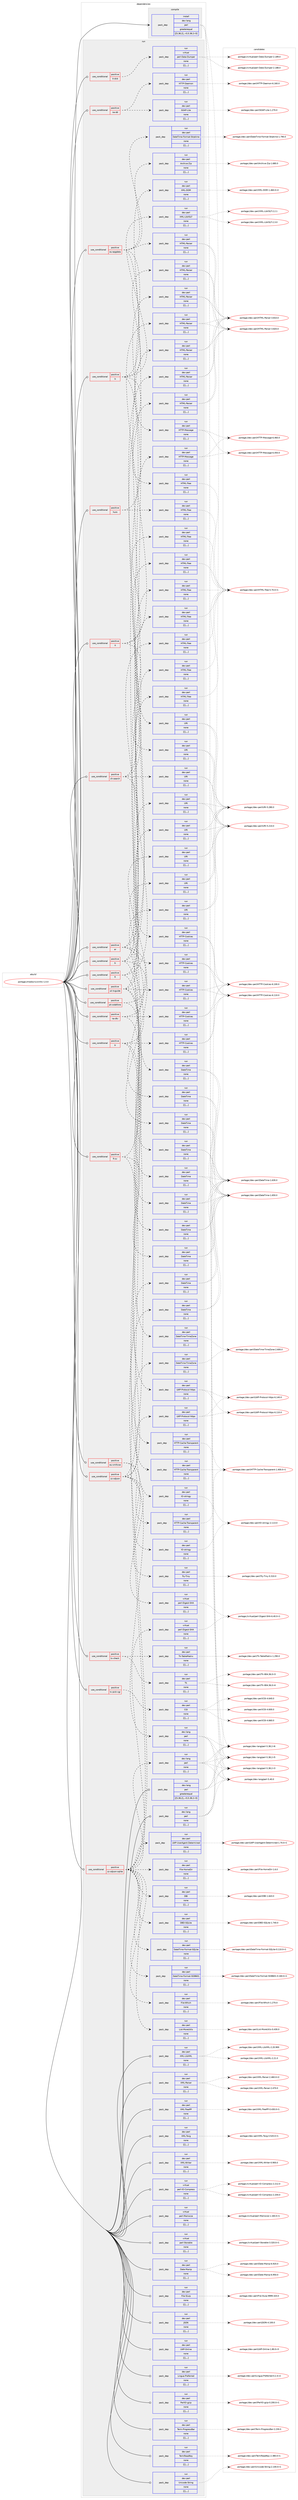 digraph prolog {

# *************
# Graph options
# *************

newrank=true;
concentrate=true;
compound=true;
graph [rankdir=LR,fontname=Helvetica,fontsize=10,ranksep=1.5];#, ranksep=2.5, nodesep=0.2];
edge  [arrowhead=vee];
node  [fontname=Helvetica,fontsize=10];

# **********
# The ebuild
# **********

subgraph cluster_leftcol {
color=gray;
label=<<i>ebuild</i>>;
id [label="portage://media-tv/xmltv-1.0.0", color=red, width=4, href="../media-tv/xmltv-1.0.0.svg"];
}

# ****************
# The dependencies
# ****************

subgraph cluster_midcol {
color=gray;
label=<<i>dependencies</i>>;
subgraph cluster_compile {
fillcolor="#eeeeee";
style=filled;
label=<<i>compile</i>>;
subgraph pack252395 {
dependency341481 [label=<<TABLE BORDER="0" CELLBORDER="1" CELLSPACING="0" CELLPADDING="4" WIDTH="220"><TR><TD ROWSPAN="6" CELLPADDING="30">pack_dep</TD></TR><TR><TD WIDTH="110">install</TD></TR><TR><TD>dev-lang</TD></TR><TR><TD>perl</TD></TR><TR><TD>greaterequal</TD></TR><TR><TD>[[5,38,2],,-r3,5.38.2-r3]</TD></TR></TABLE>>, shape=none, color=blue];
}
id:e -> dependency341481:w [weight=20,style="solid",arrowhead="vee"];
}
subgraph cluster_compileandrun {
fillcolor="#eeeeee";
style=filled;
label=<<i>compile and run</i>>;
}
subgraph cluster_run {
fillcolor="#eeeeee";
style=filled;
label=<<i>run</i>>;
subgraph cond86422 {
dependency341482 [label=<<TABLE BORDER="0" CELLBORDER="1" CELLSPACING="0" CELLPADDING="4"><TR><TD ROWSPAN="3" CELLPADDING="10">use_conditional</TD></TR><TR><TD>positive</TD></TR><TR><TD>ar</TD></TR></TABLE>>, shape=none, color=red];
subgraph pack252396 {
dependency341483 [label=<<TABLE BORDER="0" CELLBORDER="1" CELLSPACING="0" CELLPADDING="4" WIDTH="220"><TR><TD ROWSPAN="6" CELLPADDING="30">pack_dep</TD></TR><TR><TD WIDTH="110">run</TD></TR><TR><TD>dev-perl</TD></TR><TR><TD>DateTime</TD></TR><TR><TD>none</TD></TR><TR><TD>[[],,,,]</TD></TR></TABLE>>, shape=none, color=blue];
}
dependency341482:e -> dependency341483:w [weight=20,style="dashed",arrowhead="vee"];
subgraph pack252397 {
dependency341484 [label=<<TABLE BORDER="0" CELLBORDER="1" CELLSPACING="0" CELLPADDING="4" WIDTH="220"><TR><TD ROWSPAN="6" CELLPADDING="30">pack_dep</TD></TR><TR><TD WIDTH="110">run</TD></TR><TR><TD>dev-perl</TD></TR><TR><TD>HTML-Parser</TD></TR><TR><TD>none</TD></TR><TR><TD>[[],,,,]</TD></TR></TABLE>>, shape=none, color=blue];
}
dependency341482:e -> dependency341484:w [weight=20,style="dashed",arrowhead="vee"];
subgraph pack252398 {
dependency341485 [label=<<TABLE BORDER="0" CELLBORDER="1" CELLSPACING="0" CELLPADDING="4" WIDTH="220"><TR><TD ROWSPAN="6" CELLPADDING="30">pack_dep</TD></TR><TR><TD WIDTH="110">run</TD></TR><TR><TD>dev-perl</TD></TR><TR><TD>HTML-Tree</TD></TR><TR><TD>none</TD></TR><TR><TD>[[],,,,]</TD></TR></TABLE>>, shape=none, color=blue];
}
dependency341482:e -> dependency341485:w [weight=20,style="dashed",arrowhead="vee"];
subgraph pack252399 {
dependency341486 [label=<<TABLE BORDER="0" CELLBORDER="1" CELLSPACING="0" CELLPADDING="4" WIDTH="220"><TR><TD ROWSPAN="6" CELLPADDING="30">pack_dep</TD></TR><TR><TD WIDTH="110">run</TD></TR><TR><TD>dev-perl</TD></TR><TR><TD>HTTP-Cookies</TD></TR><TR><TD>none</TD></TR><TR><TD>[[],,,,]</TD></TR></TABLE>>, shape=none, color=blue];
}
dependency341482:e -> dependency341486:w [weight=20,style="dashed",arrowhead="vee"];
}
id:e -> dependency341482:w [weight=20,style="solid",arrowhead="odot"];
subgraph cond86423 {
dependency341487 [label=<<TABLE BORDER="0" CELLBORDER="1" CELLSPACING="0" CELLPADDING="4"><TR><TD ROWSPAN="3" CELLPADDING="10">use_conditional</TD></TR><TR><TD>positive</TD></TR><TR><TD>ch-search</TD></TR></TABLE>>, shape=none, color=red];
subgraph pack252400 {
dependency341488 [label=<<TABLE BORDER="0" CELLBORDER="1" CELLSPACING="0" CELLPADDING="4" WIDTH="220"><TR><TD ROWSPAN="6" CELLPADDING="30">pack_dep</TD></TR><TR><TD WIDTH="110">run</TD></TR><TR><TD>dev-perl</TD></TR><TR><TD>HTML-Tree</TD></TR><TR><TD>none</TD></TR><TR><TD>[[],,,,]</TD></TR></TABLE>>, shape=none, color=blue];
}
dependency341487:e -> dependency341488:w [weight=20,style="dashed",arrowhead="vee"];
subgraph pack252401 {
dependency341489 [label=<<TABLE BORDER="0" CELLBORDER="1" CELLSPACING="0" CELLPADDING="4" WIDTH="220"><TR><TD ROWSPAN="6" CELLPADDING="30">pack_dep</TD></TR><TR><TD WIDTH="110">run</TD></TR><TR><TD>dev-perl</TD></TR><TR><TD>HTML-Parser</TD></TR><TR><TD>none</TD></TR><TR><TD>[[],,,,]</TD></TR></TABLE>>, shape=none, color=blue];
}
dependency341487:e -> dependency341489:w [weight=20,style="dashed",arrowhead="vee"];
subgraph pack252402 {
dependency341490 [label=<<TABLE BORDER="0" CELLBORDER="1" CELLSPACING="0" CELLPADDING="4" WIDTH="220"><TR><TD ROWSPAN="6" CELLPADDING="30">pack_dep</TD></TR><TR><TD WIDTH="110">run</TD></TR><TR><TD>dev-perl</TD></TR><TR><TD>HTTP-Cookies</TD></TR><TR><TD>none</TD></TR><TR><TD>[[],,,,]</TD></TR></TABLE>>, shape=none, color=blue];
}
dependency341487:e -> dependency341490:w [weight=20,style="dashed",arrowhead="vee"];
subgraph pack252403 {
dependency341491 [label=<<TABLE BORDER="0" CELLBORDER="1" CELLSPACING="0" CELLPADDING="4" WIDTH="220"><TR><TD ROWSPAN="6" CELLPADDING="30">pack_dep</TD></TR><TR><TD WIDTH="110">run</TD></TR><TR><TD>dev-perl</TD></TR><TR><TD>URI</TD></TR><TR><TD>none</TD></TR><TR><TD>[[],,,,]</TD></TR></TABLE>>, shape=none, color=blue];
}
dependency341487:e -> dependency341491:w [weight=20,style="dashed",arrowhead="vee"];
}
id:e -> dependency341487:w [weight=20,style="solid",arrowhead="odot"];
subgraph cond86424 {
dependency341492 [label=<<TABLE BORDER="0" CELLBORDER="1" CELLSPACING="0" CELLPADDING="4"><TR><TD ROWSPAN="3" CELLPADDING="10">use_conditional</TD></TR><TR><TD>positive</TD></TR><TR><TD>eu-epgdata</TD></TR></TABLE>>, shape=none, color=red];
subgraph pack252404 {
dependency341493 [label=<<TABLE BORDER="0" CELLBORDER="1" CELLSPACING="0" CELLPADDING="4" WIDTH="220"><TR><TD ROWSPAN="6" CELLPADDING="30">pack_dep</TD></TR><TR><TD WIDTH="110">run</TD></TR><TR><TD>dev-perl</TD></TR><TR><TD>Archive-Zip</TD></TR><TR><TD>none</TD></TR><TR><TD>[[],,,,]</TD></TR></TABLE>>, shape=none, color=blue];
}
dependency341492:e -> dependency341493:w [weight=20,style="dashed",arrowhead="vee"];
subgraph pack252405 {
dependency341494 [label=<<TABLE BORDER="0" CELLBORDER="1" CELLSPACING="0" CELLPADDING="4" WIDTH="220"><TR><TD ROWSPAN="6" CELLPADDING="30">pack_dep</TD></TR><TR><TD WIDTH="110">run</TD></TR><TR><TD>dev-perl</TD></TR><TR><TD>DateTime</TD></TR><TR><TD>none</TD></TR><TR><TD>[[],,,,]</TD></TR></TABLE>>, shape=none, color=blue];
}
dependency341492:e -> dependency341494:w [weight=20,style="dashed",arrowhead="vee"];
subgraph pack252406 {
dependency341495 [label=<<TABLE BORDER="0" CELLBORDER="1" CELLSPACING="0" CELLPADDING="4" WIDTH="220"><TR><TD ROWSPAN="6" CELLPADDING="30">pack_dep</TD></TR><TR><TD WIDTH="110">run</TD></TR><TR><TD>dev-perl</TD></TR><TR><TD>DateTime-Format-Strptime</TD></TR><TR><TD>none</TD></TR><TR><TD>[[],,,,]</TD></TR></TABLE>>, shape=none, color=blue];
}
dependency341492:e -> dependency341495:w [weight=20,style="dashed",arrowhead="vee"];
subgraph pack252407 {
dependency341496 [label=<<TABLE BORDER="0" CELLBORDER="1" CELLSPACING="0" CELLPADDING="4" WIDTH="220"><TR><TD ROWSPAN="6" CELLPADDING="30">pack_dep</TD></TR><TR><TD WIDTH="110">run</TD></TR><TR><TD>dev-perl</TD></TR><TR><TD>HTML-Parser</TD></TR><TR><TD>none</TD></TR><TR><TD>[[],,,,]</TD></TR></TABLE>>, shape=none, color=blue];
}
dependency341492:e -> dependency341496:w [weight=20,style="dashed",arrowhead="vee"];
subgraph pack252408 {
dependency341497 [label=<<TABLE BORDER="0" CELLBORDER="1" CELLSPACING="0" CELLPADDING="4" WIDTH="220"><TR><TD ROWSPAN="6" CELLPADDING="30">pack_dep</TD></TR><TR><TD WIDTH="110">run</TD></TR><TR><TD>dev-perl</TD></TR><TR><TD>HTTP-Message</TD></TR><TR><TD>none</TD></TR><TR><TD>[[],,,,]</TD></TR></TABLE>>, shape=none, color=blue];
}
dependency341492:e -> dependency341497:w [weight=20,style="dashed",arrowhead="vee"];
}
id:e -> dependency341492:w [weight=20,style="solid",arrowhead="odot"];
subgraph cond86425 {
dependency341498 [label=<<TABLE BORDER="0" CELLBORDER="1" CELLSPACING="0" CELLPADDING="4"><TR><TD ROWSPAN="3" CELLPADDING="10">use_conditional</TD></TR><TR><TD>positive</TD></TR><TR><TD>eu-xmltvse</TD></TR></TABLE>>, shape=none, color=red];
subgraph pack252409 {
dependency341499 [label=<<TABLE BORDER="0" CELLBORDER="1" CELLSPACING="0" CELLPADDING="4" WIDTH="220"><TR><TD ROWSPAN="6" CELLPADDING="30">pack_dep</TD></TR><TR><TD WIDTH="110">run</TD></TR><TR><TD>dev-perl</TD></TR><TR><TD>HTTP-Cache-Transparent</TD></TR><TR><TD>none</TD></TR><TR><TD>[[],,,,]</TD></TR></TABLE>>, shape=none, color=blue];
}
dependency341498:e -> dependency341499:w [weight=20,style="dashed",arrowhead="vee"];
subgraph pack252410 {
dependency341500 [label=<<TABLE BORDER="0" CELLBORDER="1" CELLSPACING="0" CELLPADDING="4" WIDTH="220"><TR><TD ROWSPAN="6" CELLPADDING="30">pack_dep</TD></TR><TR><TD WIDTH="110">run</TD></TR><TR><TD>dev-perl</TD></TR><TR><TD>IO-stringy</TD></TR><TR><TD>none</TD></TR><TR><TD>[[],,,,]</TD></TR></TABLE>>, shape=none, color=blue];
}
dependency341498:e -> dependency341500:w [weight=20,style="dashed",arrowhead="vee"];
}
id:e -> dependency341498:w [weight=20,style="solid",arrowhead="odot"];
subgraph cond86426 {
dependency341501 [label=<<TABLE BORDER="0" CELLBORDER="1" CELLSPACING="0" CELLPADDING="4"><TR><TD ROWSPAN="3" CELLPADDING="10">use_conditional</TD></TR><TR><TD>positive</TD></TR><TR><TD>fi</TD></TR></TABLE>>, shape=none, color=red];
subgraph pack252411 {
dependency341502 [label=<<TABLE BORDER="0" CELLBORDER="1" CELLSPACING="0" CELLPADDING="4" WIDTH="220"><TR><TD ROWSPAN="6" CELLPADDING="30">pack_dep</TD></TR><TR><TD WIDTH="110">run</TD></TR><TR><TD>dev-perl</TD></TR><TR><TD>HTML-Tree</TD></TR><TR><TD>none</TD></TR><TR><TD>[[],,,,]</TD></TR></TABLE>>, shape=none, color=blue];
}
dependency341501:e -> dependency341502:w [weight=20,style="dashed",arrowhead="vee"];
subgraph pack252412 {
dependency341503 [label=<<TABLE BORDER="0" CELLBORDER="1" CELLSPACING="0" CELLPADDING="4" WIDTH="220"><TR><TD ROWSPAN="6" CELLPADDING="30">pack_dep</TD></TR><TR><TD WIDTH="110">run</TD></TR><TR><TD>dev-perl</TD></TR><TR><TD>LWP-Protocol-https</TD></TR><TR><TD>none</TD></TR><TR><TD>[[],,,,]</TD></TR></TABLE>>, shape=none, color=blue];
}
dependency341501:e -> dependency341503:w [weight=20,style="dashed",arrowhead="vee"];
subgraph pack252413 {
dependency341504 [label=<<TABLE BORDER="0" CELLBORDER="1" CELLSPACING="0" CELLPADDING="4" WIDTH="220"><TR><TD ROWSPAN="6" CELLPADDING="30">pack_dep</TD></TR><TR><TD WIDTH="110">run</TD></TR><TR><TD>dev-perl</TD></TR><TR><TD>URI</TD></TR><TR><TD>none</TD></TR><TR><TD>[[],,,,]</TD></TR></TABLE>>, shape=none, color=blue];
}
dependency341501:e -> dependency341504:w [weight=20,style="dashed",arrowhead="vee"];
}
id:e -> dependency341501:w [weight=20,style="solid",arrowhead="odot"];
subgraph cond86427 {
dependency341505 [label=<<TABLE BORDER="0" CELLBORDER="1" CELLSPACING="0" CELLPADDING="4"><TR><TD ROWSPAN="3" CELLPADDING="10">use_conditional</TD></TR><TR><TD>positive</TD></TR><TR><TD>fi-sv</TD></TR></TABLE>>, shape=none, color=red];
subgraph pack252414 {
dependency341506 [label=<<TABLE BORDER="0" CELLBORDER="1" CELLSPACING="0" CELLPADDING="4" WIDTH="220"><TR><TD ROWSPAN="6" CELLPADDING="30">pack_dep</TD></TR><TR><TD WIDTH="110">run</TD></TR><TR><TD>dev-perl</TD></TR><TR><TD>DateTime</TD></TR><TR><TD>none</TD></TR><TR><TD>[[],,,,]</TD></TR></TABLE>>, shape=none, color=blue];
}
dependency341505:e -> dependency341506:w [weight=20,style="dashed",arrowhead="vee"];
subgraph pack252415 {
dependency341507 [label=<<TABLE BORDER="0" CELLBORDER="1" CELLSPACING="0" CELLPADDING="4" WIDTH="220"><TR><TD ROWSPAN="6" CELLPADDING="30">pack_dep</TD></TR><TR><TD WIDTH="110">run</TD></TR><TR><TD>dev-perl</TD></TR><TR><TD>HTML-Tree</TD></TR><TR><TD>none</TD></TR><TR><TD>[[],,,,]</TD></TR></TABLE>>, shape=none, color=blue];
}
dependency341505:e -> dependency341507:w [weight=20,style="dashed",arrowhead="vee"];
subgraph pack252416 {
dependency341508 [label=<<TABLE BORDER="0" CELLBORDER="1" CELLSPACING="0" CELLPADDING="4" WIDTH="220"><TR><TD ROWSPAN="6" CELLPADDING="30">pack_dep</TD></TR><TR><TD WIDTH="110">run</TD></TR><TR><TD>dev-perl</TD></TR><TR><TD>IO-stringy</TD></TR><TR><TD>none</TD></TR><TR><TD>[[],,,,]</TD></TR></TABLE>>, shape=none, color=blue];
}
dependency341505:e -> dependency341508:w [weight=20,style="dashed",arrowhead="vee"];
}
id:e -> dependency341505:w [weight=20,style="solid",arrowhead="odot"];
subgraph cond86428 {
dependency341509 [label=<<TABLE BORDER="0" CELLBORDER="1" CELLSPACING="0" CELLPADDING="4"><TR><TD ROWSPAN="3" CELLPADDING="10">use_conditional</TD></TR><TR><TD>positive</TD></TR><TR><TD>fr</TD></TR></TABLE>>, shape=none, color=red];
subgraph pack252417 {
dependency341510 [label=<<TABLE BORDER="0" CELLBORDER="1" CELLSPACING="0" CELLPADDING="4" WIDTH="220"><TR><TD ROWSPAN="6" CELLPADDING="30">pack_dep</TD></TR><TR><TD WIDTH="110">run</TD></TR><TR><TD>dev-perl</TD></TR><TR><TD>DateTime</TD></TR><TR><TD>none</TD></TR><TR><TD>[[],,,,]</TD></TR></TABLE>>, shape=none, color=blue];
}
dependency341509:e -> dependency341510:w [weight=20,style="dashed",arrowhead="vee"];
subgraph pack252418 {
dependency341511 [label=<<TABLE BORDER="0" CELLBORDER="1" CELLSPACING="0" CELLPADDING="4" WIDTH="220"><TR><TD ROWSPAN="6" CELLPADDING="30">pack_dep</TD></TR><TR><TD WIDTH="110">run</TD></TR><TR><TD>dev-perl</TD></TR><TR><TD>DateTime-TimeZone</TD></TR><TR><TD>none</TD></TR><TR><TD>[[],,,,]</TD></TR></TABLE>>, shape=none, color=blue];
}
dependency341509:e -> dependency341511:w [weight=20,style="dashed",arrowhead="vee"];
subgraph pack252419 {
dependency341512 [label=<<TABLE BORDER="0" CELLBORDER="1" CELLSPACING="0" CELLPADDING="4" WIDTH="220"><TR><TD ROWSPAN="6" CELLPADDING="30">pack_dep</TD></TR><TR><TD WIDTH="110">run</TD></TR><TR><TD>dev-perl</TD></TR><TR><TD>HTML-Parser</TD></TR><TR><TD>none</TD></TR><TR><TD>[[],,,,]</TD></TR></TABLE>>, shape=none, color=blue];
}
dependency341509:e -> dependency341512:w [weight=20,style="dashed",arrowhead="vee"];
subgraph pack252420 {
dependency341513 [label=<<TABLE BORDER="0" CELLBORDER="1" CELLSPACING="0" CELLPADDING="4" WIDTH="220"><TR><TD ROWSPAN="6" CELLPADDING="30">pack_dep</TD></TR><TR><TD WIDTH="110">run</TD></TR><TR><TD>dev-perl</TD></TR><TR><TD>HTML-Tree</TD></TR><TR><TD>none</TD></TR><TR><TD>[[],,,,]</TD></TR></TABLE>>, shape=none, color=blue];
}
dependency341509:e -> dependency341513:w [weight=20,style="dashed",arrowhead="vee"];
}
id:e -> dependency341509:w [weight=20,style="solid",arrowhead="odot"];
subgraph cond86429 {
dependency341514 [label=<<TABLE BORDER="0" CELLBORDER="1" CELLSPACING="0" CELLPADDING="4"><TR><TD ROWSPAN="3" CELLPADDING="10">use_conditional</TD></TR><TR><TD>positive</TD></TR><TR><TD>huro</TD></TR></TABLE>>, shape=none, color=red];
subgraph pack252421 {
dependency341515 [label=<<TABLE BORDER="0" CELLBORDER="1" CELLSPACING="0" CELLPADDING="4" WIDTH="220"><TR><TD ROWSPAN="6" CELLPADDING="30">pack_dep</TD></TR><TR><TD WIDTH="110">run</TD></TR><TR><TD>dev-perl</TD></TR><TR><TD>HTML-Parser</TD></TR><TR><TD>none</TD></TR><TR><TD>[[],,,,]</TD></TR></TABLE>>, shape=none, color=blue];
}
dependency341514:e -> dependency341515:w [weight=20,style="dashed",arrowhead="vee"];
subgraph pack252422 {
dependency341516 [label=<<TABLE BORDER="0" CELLBORDER="1" CELLSPACING="0" CELLPADDING="4" WIDTH="220"><TR><TD ROWSPAN="6" CELLPADDING="30">pack_dep</TD></TR><TR><TD WIDTH="110">run</TD></TR><TR><TD>dev-perl</TD></TR><TR><TD>HTML-Tree</TD></TR><TR><TD>none</TD></TR><TR><TD>[[],,,,]</TD></TR></TABLE>>, shape=none, color=blue];
}
dependency341514:e -> dependency341516:w [weight=20,style="dashed",arrowhead="vee"];
}
id:e -> dependency341514:w [weight=20,style="solid",arrowhead="odot"];
subgraph cond86430 {
dependency341517 [label=<<TABLE BORDER="0" CELLBORDER="1" CELLSPACING="0" CELLPADDING="4"><TR><TD ROWSPAN="3" CELLPADDING="10">use_conditional</TD></TR><TR><TD>positive</TD></TR><TR><TD>is</TD></TR></TABLE>>, shape=none, color=red];
subgraph pack252423 {
dependency341518 [label=<<TABLE BORDER="0" CELLBORDER="1" CELLSPACING="0" CELLPADDING="4" WIDTH="220"><TR><TD ROWSPAN="6" CELLPADDING="30">pack_dep</TD></TR><TR><TD WIDTH="110">run</TD></TR><TR><TD>dev-perl</TD></TR><TR><TD>HTML-Parser</TD></TR><TR><TD>none</TD></TR><TR><TD>[[],,,,]</TD></TR></TABLE>>, shape=none, color=blue];
}
dependency341517:e -> dependency341518:w [weight=20,style="dashed",arrowhead="vee"];
subgraph pack252424 {
dependency341519 [label=<<TABLE BORDER="0" CELLBORDER="1" CELLSPACING="0" CELLPADDING="4" WIDTH="220"><TR><TD ROWSPAN="6" CELLPADDING="30">pack_dep</TD></TR><TR><TD WIDTH="110">run</TD></TR><TR><TD>dev-perl</TD></TR><TR><TD>HTML-Tree</TD></TR><TR><TD>none</TD></TR><TR><TD>[[],,,,]</TD></TR></TABLE>>, shape=none, color=blue];
}
dependency341517:e -> dependency341519:w [weight=20,style="dashed",arrowhead="vee"];
subgraph pack252425 {
dependency341520 [label=<<TABLE BORDER="0" CELLBORDER="1" CELLSPACING="0" CELLPADDING="4" WIDTH="220"><TR><TD ROWSPAN="6" CELLPADDING="30">pack_dep</TD></TR><TR><TD WIDTH="110">run</TD></TR><TR><TD>dev-perl</TD></TR><TR><TD>URI</TD></TR><TR><TD>none</TD></TR><TR><TD>[[],,,,]</TD></TR></TABLE>>, shape=none, color=blue];
}
dependency341517:e -> dependency341520:w [weight=20,style="dashed",arrowhead="vee"];
subgraph pack252426 {
dependency341521 [label=<<TABLE BORDER="0" CELLBORDER="1" CELLSPACING="0" CELLPADDING="4" WIDTH="220"><TR><TD ROWSPAN="6" CELLPADDING="30">pack_dep</TD></TR><TR><TD WIDTH="110">run</TD></TR><TR><TD>dev-perl</TD></TR><TR><TD>XML-DOM</TD></TR><TR><TD>none</TD></TR><TR><TD>[[],,,,]</TD></TR></TABLE>>, shape=none, color=blue];
}
dependency341517:e -> dependency341521:w [weight=20,style="dashed",arrowhead="vee"];
subgraph pack252427 {
dependency341522 [label=<<TABLE BORDER="0" CELLBORDER="1" CELLSPACING="0" CELLPADDING="4" WIDTH="220"><TR><TD ROWSPAN="6" CELLPADDING="30">pack_dep</TD></TR><TR><TD WIDTH="110">run</TD></TR><TR><TD>dev-perl</TD></TR><TR><TD>XML-LibXSLT</TD></TR><TR><TD>none</TD></TR><TR><TD>[[],,,,]</TD></TR></TABLE>>, shape=none, color=blue];
}
dependency341517:e -> dependency341522:w [weight=20,style="dashed",arrowhead="vee"];
}
id:e -> dependency341517:w [weight=20,style="solid",arrowhead="odot"];
subgraph cond86431 {
dependency341523 [label=<<TABLE BORDER="0" CELLBORDER="1" CELLSPACING="0" CELLPADDING="4"><TR><TD ROWSPAN="3" CELLPADDING="10">use_conditional</TD></TR><TR><TD>positive</TD></TR><TR><TD>it</TD></TR></TABLE>>, shape=none, color=red];
subgraph pack252428 {
dependency341524 [label=<<TABLE BORDER="0" CELLBORDER="1" CELLSPACING="0" CELLPADDING="4" WIDTH="220"><TR><TD ROWSPAN="6" CELLPADDING="30">pack_dep</TD></TR><TR><TD WIDTH="110">run</TD></TR><TR><TD>dev-perl</TD></TR><TR><TD>HTML-Parser</TD></TR><TR><TD>none</TD></TR><TR><TD>[[],,,,]</TD></TR></TABLE>>, shape=none, color=blue];
}
dependency341523:e -> dependency341524:w [weight=20,style="dashed",arrowhead="vee"];
subgraph pack252429 {
dependency341525 [label=<<TABLE BORDER="0" CELLBORDER="1" CELLSPACING="0" CELLPADDING="4" WIDTH="220"><TR><TD ROWSPAN="6" CELLPADDING="30">pack_dep</TD></TR><TR><TD WIDTH="110">run</TD></TR><TR><TD>dev-perl</TD></TR><TR><TD>HTML-Tree</TD></TR><TR><TD>none</TD></TR><TR><TD>[[],,,,]</TD></TR></TABLE>>, shape=none, color=blue];
}
dependency341523:e -> dependency341525:w [weight=20,style="dashed",arrowhead="vee"];
subgraph pack252430 {
dependency341526 [label=<<TABLE BORDER="0" CELLBORDER="1" CELLSPACING="0" CELLPADDING="4" WIDTH="220"><TR><TD ROWSPAN="6" CELLPADDING="30">pack_dep</TD></TR><TR><TD WIDTH="110">run</TD></TR><TR><TD>dev-perl</TD></TR><TR><TD>URI</TD></TR><TR><TD>none</TD></TR><TR><TD>[[],,,,]</TD></TR></TABLE>>, shape=none, color=blue];
}
dependency341523:e -> dependency341526:w [weight=20,style="dashed",arrowhead="vee"];
}
id:e -> dependency341523:w [weight=20,style="solid",arrowhead="odot"];
subgraph cond86432 {
dependency341527 [label=<<TABLE BORDER="0" CELLBORDER="1" CELLSPACING="0" CELLPADDING="4"><TR><TD ROWSPAN="3" CELLPADDING="10">use_conditional</TD></TR><TR><TD>positive</TD></TR><TR><TD>it-dvb</TD></TR></TABLE>>, shape=none, color=red];
subgraph pack252431 {
dependency341528 [label=<<TABLE BORDER="0" CELLBORDER="1" CELLSPACING="0" CELLPADDING="4" WIDTH="220"><TR><TD ROWSPAN="6" CELLPADDING="30">pack_dep</TD></TR><TR><TD WIDTH="110">run</TD></TR><TR><TD>virtual</TD></TR><TR><TD>perl-Data-Dumper</TD></TR><TR><TD>none</TD></TR><TR><TD>[[],,,,]</TD></TR></TABLE>>, shape=none, color=blue];
}
dependency341527:e -> dependency341528:w [weight=20,style="dashed",arrowhead="vee"];
}
id:e -> dependency341527:w [weight=20,style="solid",arrowhead="odot"];
subgraph cond86433 {
dependency341529 [label=<<TABLE BORDER="0" CELLBORDER="1" CELLSPACING="0" CELLPADDING="4"><TR><TD ROWSPAN="3" CELLPADDING="10">use_conditional</TD></TR><TR><TD>positive</TD></TR><TR><TD>na-dd</TD></TR></TABLE>>, shape=none, color=red];
subgraph pack252432 {
dependency341530 [label=<<TABLE BORDER="0" CELLBORDER="1" CELLSPACING="0" CELLPADDING="4" WIDTH="220"><TR><TD ROWSPAN="6" CELLPADDING="30">pack_dep</TD></TR><TR><TD WIDTH="110">run</TD></TR><TR><TD>dev-perl</TD></TR><TR><TD>HTTP-Daemon</TD></TR><TR><TD>none</TD></TR><TR><TD>[[],,,,]</TD></TR></TABLE>>, shape=none, color=blue];
}
dependency341529:e -> dependency341530:w [weight=20,style="dashed",arrowhead="vee"];
subgraph pack252433 {
dependency341531 [label=<<TABLE BORDER="0" CELLBORDER="1" CELLSPACING="0" CELLPADDING="4" WIDTH="220"><TR><TD ROWSPAN="6" CELLPADDING="30">pack_dep</TD></TR><TR><TD WIDTH="110">run</TD></TR><TR><TD>dev-perl</TD></TR><TR><TD>SOAP-Lite</TD></TR><TR><TD>none</TD></TR><TR><TD>[[],,,,]</TD></TR></TABLE>>, shape=none, color=blue];
}
dependency341529:e -> dependency341531:w [weight=20,style="dashed",arrowhead="vee"];
}
id:e -> dependency341529:w [weight=20,style="solid",arrowhead="odot"];
subgraph cond86434 {
dependency341532 [label=<<TABLE BORDER="0" CELLBORDER="1" CELLSPACING="0" CELLPADDING="4"><TR><TD ROWSPAN="3" CELLPADDING="10">use_conditional</TD></TR><TR><TD>positive</TD></TR><TR><TD>na-dtv</TD></TR></TABLE>>, shape=none, color=red];
subgraph pack252434 {
dependency341533 [label=<<TABLE BORDER="0" CELLBORDER="1" CELLSPACING="0" CELLPADDING="4" WIDTH="220"><TR><TD ROWSPAN="6" CELLPADDING="30">pack_dep</TD></TR><TR><TD WIDTH="110">run</TD></TR><TR><TD>dev-perl</TD></TR><TR><TD>DateTime</TD></TR><TR><TD>none</TD></TR><TR><TD>[[],,,,]</TD></TR></TABLE>>, shape=none, color=blue];
}
dependency341532:e -> dependency341533:w [weight=20,style="dashed",arrowhead="vee"];
subgraph pack252435 {
dependency341534 [label=<<TABLE BORDER="0" CELLBORDER="1" CELLSPACING="0" CELLPADDING="4" WIDTH="220"><TR><TD ROWSPAN="6" CELLPADDING="30">pack_dep</TD></TR><TR><TD WIDTH="110">run</TD></TR><TR><TD>dev-perl</TD></TR><TR><TD>HTTP-Cookies</TD></TR><TR><TD>none</TD></TR><TR><TD>[[],,,,]</TD></TR></TABLE>>, shape=none, color=blue];
}
dependency341532:e -> dependency341534:w [weight=20,style="dashed",arrowhead="vee"];
subgraph pack252436 {
dependency341535 [label=<<TABLE BORDER="0" CELLBORDER="1" CELLSPACING="0" CELLPADDING="4" WIDTH="220"><TR><TD ROWSPAN="6" CELLPADDING="30">pack_dep</TD></TR><TR><TD WIDTH="110">run</TD></TR><TR><TD>dev-perl</TD></TR><TR><TD>URI</TD></TR><TR><TD>none</TD></TR><TR><TD>[[],,,,]</TD></TR></TABLE>>, shape=none, color=blue];
}
dependency341532:e -> dependency341535:w [weight=20,style="dashed",arrowhead="vee"];
}
id:e -> dependency341532:w [weight=20,style="solid",arrowhead="odot"];
subgraph cond86435 {
dependency341536 [label=<<TABLE BORDER="0" CELLBORDER="1" CELLSPACING="0" CELLPADDING="4"><TR><TD ROWSPAN="3" CELLPADDING="10">use_conditional</TD></TR><TR><TD>positive</TD></TR><TR><TD>pt-vodafone</TD></TR></TABLE>>, shape=none, color=red];
subgraph pack252437 {
dependency341537 [label=<<TABLE BORDER="0" CELLBORDER="1" CELLSPACING="0" CELLPADDING="4" WIDTH="220"><TR><TD ROWSPAN="6" CELLPADDING="30">pack_dep</TD></TR><TR><TD WIDTH="110">run</TD></TR><TR><TD>dev-perl</TD></TR><TR><TD>DateTime</TD></TR><TR><TD>none</TD></TR><TR><TD>[[],,,,]</TD></TR></TABLE>>, shape=none, color=blue];
}
dependency341536:e -> dependency341537:w [weight=20,style="dashed",arrowhead="vee"];
subgraph pack252438 {
dependency341538 [label=<<TABLE BORDER="0" CELLBORDER="1" CELLSPACING="0" CELLPADDING="4" WIDTH="220"><TR><TD ROWSPAN="6" CELLPADDING="30">pack_dep</TD></TR><TR><TD WIDTH="110">run</TD></TR><TR><TD>dev-perl</TD></TR><TR><TD>URI</TD></TR><TR><TD>none</TD></TR><TR><TD>[[],,,,]</TD></TR></TABLE>>, shape=none, color=blue];
}
dependency341536:e -> dependency341538:w [weight=20,style="dashed",arrowhead="vee"];
}
id:e -> dependency341536:w [weight=20,style="solid",arrowhead="odot"];
subgraph cond86436 {
dependency341539 [label=<<TABLE BORDER="0" CELLBORDER="1" CELLSPACING="0" CELLPADDING="4"><TR><TD ROWSPAN="3" CELLPADDING="10">use_conditional</TD></TR><TR><TD>positive</TD></TR><TR><TD>tr</TD></TR></TABLE>>, shape=none, color=red];
subgraph pack252439 {
dependency341540 [label=<<TABLE BORDER="0" CELLBORDER="1" CELLSPACING="0" CELLPADDING="4" WIDTH="220"><TR><TD ROWSPAN="6" CELLPADDING="30">pack_dep</TD></TR><TR><TD WIDTH="110">run</TD></TR><TR><TD>dev-perl</TD></TR><TR><TD>DateTime</TD></TR><TR><TD>none</TD></TR><TR><TD>[[],,,,]</TD></TR></TABLE>>, shape=none, color=blue];
}
dependency341539:e -> dependency341540:w [weight=20,style="dashed",arrowhead="vee"];
subgraph pack252440 {
dependency341541 [label=<<TABLE BORDER="0" CELLBORDER="1" CELLSPACING="0" CELLPADDING="4" WIDTH="220"><TR><TD ROWSPAN="6" CELLPADDING="30">pack_dep</TD></TR><TR><TD WIDTH="110">run</TD></TR><TR><TD>dev-perl</TD></TR><TR><TD>HTTP-Cache-Transparent</TD></TR><TR><TD>none</TD></TR><TR><TD>[[],,,,]</TD></TR></TABLE>>, shape=none, color=blue];
}
dependency341539:e -> dependency341541:w [weight=20,style="dashed",arrowhead="vee"];
subgraph pack252441 {
dependency341542 [label=<<TABLE BORDER="0" CELLBORDER="1" CELLSPACING="0" CELLPADDING="4" WIDTH="220"><TR><TD ROWSPAN="6" CELLPADDING="30">pack_dep</TD></TR><TR><TD WIDTH="110">run</TD></TR><TR><TD>dev-perl</TD></TR><TR><TD>HTTP-Cookies</TD></TR><TR><TD>none</TD></TR><TR><TD>[[],,,,]</TD></TR></TABLE>>, shape=none, color=blue];
}
dependency341539:e -> dependency341542:w [weight=20,style="dashed",arrowhead="vee"];
subgraph pack252442 {
dependency341543 [label=<<TABLE BORDER="0" CELLBORDER="1" CELLSPACING="0" CELLPADDING="4" WIDTH="220"><TR><TD ROWSPAN="6" CELLPADDING="30">pack_dep</TD></TR><TR><TD WIDTH="110">run</TD></TR><TR><TD>dev-perl</TD></TR><TR><TD>URI</TD></TR><TR><TD>none</TD></TR><TR><TD>[[],,,,]</TD></TR></TABLE>>, shape=none, color=blue];
}
dependency341539:e -> dependency341543:w [weight=20,style="dashed",arrowhead="vee"];
}
id:e -> dependency341539:w [weight=20,style="solid",arrowhead="odot"];
subgraph cond86437 {
dependency341544 [label=<<TABLE BORDER="0" CELLBORDER="1" CELLSPACING="0" CELLPADDING="4"><TR><TD ROWSPAN="3" CELLPADDING="10">use_conditional</TD></TR><TR><TD>positive</TD></TR><TR><TD>tv-check</TD></TR></TABLE>>, shape=none, color=red];
subgraph pack252443 {
dependency341545 [label=<<TABLE BORDER="0" CELLBORDER="1" CELLSPACING="0" CELLPADDING="4" WIDTH="220"><TR><TD ROWSPAN="6" CELLPADDING="30">pack_dep</TD></TR><TR><TD WIDTH="110">run</TD></TR><TR><TD>dev-perl</TD></TR><TR><TD>Tk</TD></TR><TR><TD>none</TD></TR><TR><TD>[[],,,,]</TD></TR></TABLE>>, shape=none, color=blue];
}
dependency341544:e -> dependency341545:w [weight=20,style="dashed",arrowhead="vee"];
subgraph pack252444 {
dependency341546 [label=<<TABLE BORDER="0" CELLBORDER="1" CELLSPACING="0" CELLPADDING="4" WIDTH="220"><TR><TD ROWSPAN="6" CELLPADDING="30">pack_dep</TD></TR><TR><TD WIDTH="110">run</TD></TR><TR><TD>dev-perl</TD></TR><TR><TD>Tk-TableMatrix</TD></TR><TR><TD>none</TD></TR><TR><TD>[[],,,,]</TD></TR></TABLE>>, shape=none, color=blue];
}
dependency341544:e -> dependency341546:w [weight=20,style="dashed",arrowhead="vee"];
}
id:e -> dependency341544:w [weight=20,style="solid",arrowhead="odot"];
subgraph cond86438 {
dependency341547 [label=<<TABLE BORDER="0" CELLBORDER="1" CELLSPACING="0" CELLPADDING="4"><TR><TD ROWSPAN="3" CELLPADDING="10">use_conditional</TD></TR><TR><TD>positive</TD></TR><TR><TD>tv-pick-cgi</TD></TR></TABLE>>, shape=none, color=red];
subgraph pack252445 {
dependency341548 [label=<<TABLE BORDER="0" CELLBORDER="1" CELLSPACING="0" CELLPADDING="4" WIDTH="220"><TR><TD ROWSPAN="6" CELLPADDING="30">pack_dep</TD></TR><TR><TD WIDTH="110">run</TD></TR><TR><TD>dev-perl</TD></TR><TR><TD>CGI</TD></TR><TR><TD>none</TD></TR><TR><TD>[[],,,,]</TD></TR></TABLE>>, shape=none, color=blue];
}
dependency341547:e -> dependency341548:w [weight=20,style="dashed",arrowhead="vee"];
}
id:e -> dependency341547:w [weight=20,style="solid",arrowhead="odot"];
subgraph cond86439 {
dependency341549 [label=<<TABLE BORDER="0" CELLBORDER="1" CELLSPACING="0" CELLPADDING="4"><TR><TD ROWSPAN="3" CELLPADDING="10">use_conditional</TD></TR><TR><TD>positive</TD></TR><TR><TD>uk-tvguide</TD></TR></TABLE>>, shape=none, color=red];
subgraph pack252446 {
dependency341550 [label=<<TABLE BORDER="0" CELLBORDER="1" CELLSPACING="0" CELLPADDING="4" WIDTH="220"><TR><TD ROWSPAN="6" CELLPADDING="30">pack_dep</TD></TR><TR><TD WIDTH="110">run</TD></TR><TR><TD>dev-perl</TD></TR><TR><TD>DateTime</TD></TR><TR><TD>none</TD></TR><TR><TD>[[],,,,]</TD></TR></TABLE>>, shape=none, color=blue];
}
dependency341549:e -> dependency341550:w [weight=20,style="dashed",arrowhead="vee"];
subgraph pack252447 {
dependency341551 [label=<<TABLE BORDER="0" CELLBORDER="1" CELLSPACING="0" CELLPADDING="4" WIDTH="220"><TR><TD ROWSPAN="6" CELLPADDING="30">pack_dep</TD></TR><TR><TD WIDTH="110">run</TD></TR><TR><TD>dev-perl</TD></TR><TR><TD>HTML-Tree</TD></TR><TR><TD>none</TD></TR><TR><TD>[[],,,,]</TD></TR></TABLE>>, shape=none, color=blue];
}
dependency341549:e -> dependency341551:w [weight=20,style="dashed",arrowhead="vee"];
subgraph pack252448 {
dependency341552 [label=<<TABLE BORDER="0" CELLBORDER="1" CELLSPACING="0" CELLPADDING="4" WIDTH="220"><TR><TD ROWSPAN="6" CELLPADDING="30">pack_dep</TD></TR><TR><TD WIDTH="110">run</TD></TR><TR><TD>dev-perl</TD></TR><TR><TD>HTTP-Cache-Transparent</TD></TR><TR><TD>none</TD></TR><TR><TD>[[],,,,]</TD></TR></TABLE>>, shape=none, color=blue];
}
dependency341549:e -> dependency341552:w [weight=20,style="dashed",arrowhead="vee"];
subgraph pack252449 {
dependency341553 [label=<<TABLE BORDER="0" CELLBORDER="1" CELLSPACING="0" CELLPADDING="4" WIDTH="220"><TR><TD ROWSPAN="6" CELLPADDING="30">pack_dep</TD></TR><TR><TD WIDTH="110">run</TD></TR><TR><TD>dev-perl</TD></TR><TR><TD>HTTP-Cookies</TD></TR><TR><TD>none</TD></TR><TR><TD>[[],,,,]</TD></TR></TABLE>>, shape=none, color=blue];
}
dependency341549:e -> dependency341553:w [weight=20,style="dashed",arrowhead="vee"];
subgraph pack252450 {
dependency341554 [label=<<TABLE BORDER="0" CELLBORDER="1" CELLSPACING="0" CELLPADDING="4" WIDTH="220"><TR><TD ROWSPAN="6" CELLPADDING="30">pack_dep</TD></TR><TR><TD WIDTH="110">run</TD></TR><TR><TD>dev-perl</TD></TR><TR><TD>URI</TD></TR><TR><TD>none</TD></TR><TR><TD>[[],,,,]</TD></TR></TABLE>>, shape=none, color=blue];
}
dependency341549:e -> dependency341554:w [weight=20,style="dashed",arrowhead="vee"];
}
id:e -> dependency341549:w [weight=20,style="solid",arrowhead="odot"];
subgraph cond86440 {
dependency341555 [label=<<TABLE BORDER="0" CELLBORDER="1" CELLSPACING="0" CELLPADDING="4"><TR><TD ROWSPAN="3" CELLPADDING="10">use_conditional</TD></TR><TR><TD>positive</TD></TR><TR><TD>zz-sdjson</TD></TR></TABLE>>, shape=none, color=red];
subgraph pack252451 {
dependency341556 [label=<<TABLE BORDER="0" CELLBORDER="1" CELLSPACING="0" CELLPADDING="4" WIDTH="220"><TR><TD ROWSPAN="6" CELLPADDING="30">pack_dep</TD></TR><TR><TD WIDTH="110">run</TD></TR><TR><TD>dev-lang</TD></TR><TR><TD>perl</TD></TR><TR><TD>none</TD></TR><TR><TD>[[],,,,]</TD></TR></TABLE>>, shape=none, color=blue];
}
dependency341555:e -> dependency341556:w [weight=20,style="dashed",arrowhead="vee"];
subgraph pack252452 {
dependency341557 [label=<<TABLE BORDER="0" CELLBORDER="1" CELLSPACING="0" CELLPADDING="4" WIDTH="220"><TR><TD ROWSPAN="6" CELLPADDING="30">pack_dep</TD></TR><TR><TD WIDTH="110">run</TD></TR><TR><TD>dev-perl</TD></TR><TR><TD>DateTime</TD></TR><TR><TD>none</TD></TR><TR><TD>[[],,,,]</TD></TR></TABLE>>, shape=none, color=blue];
}
dependency341555:e -> dependency341557:w [weight=20,style="dashed",arrowhead="vee"];
subgraph pack252453 {
dependency341558 [label=<<TABLE BORDER="0" CELLBORDER="1" CELLSPACING="0" CELLPADDING="4" WIDTH="220"><TR><TD ROWSPAN="6" CELLPADDING="30">pack_dep</TD></TR><TR><TD WIDTH="110">run</TD></TR><TR><TD>virtual</TD></TR><TR><TD>perl-Digest-SHA</TD></TR><TR><TD>none</TD></TR><TR><TD>[[],,,,]</TD></TR></TABLE>>, shape=none, color=blue];
}
dependency341555:e -> dependency341558:w [weight=20,style="dashed",arrowhead="vee"];
subgraph pack252454 {
dependency341559 [label=<<TABLE BORDER="0" CELLBORDER="1" CELLSPACING="0" CELLPADDING="4" WIDTH="220"><TR><TD ROWSPAN="6" CELLPADDING="30">pack_dep</TD></TR><TR><TD WIDTH="110">run</TD></TR><TR><TD>dev-perl</TD></TR><TR><TD>HTTP-Message</TD></TR><TR><TD>none</TD></TR><TR><TD>[[],,,,]</TD></TR></TABLE>>, shape=none, color=blue];
}
dependency341555:e -> dependency341559:w [weight=20,style="dashed",arrowhead="vee"];
subgraph pack252455 {
dependency341560 [label=<<TABLE BORDER="0" CELLBORDER="1" CELLSPACING="0" CELLPADDING="4" WIDTH="220"><TR><TD ROWSPAN="6" CELLPADDING="30">pack_dep</TD></TR><TR><TD WIDTH="110">run</TD></TR><TR><TD>dev-perl</TD></TR><TR><TD>LWP-Protocol-https</TD></TR><TR><TD>none</TD></TR><TR><TD>[[],,,,]</TD></TR></TABLE>>, shape=none, color=blue];
}
dependency341555:e -> dependency341560:w [weight=20,style="dashed",arrowhead="vee"];
subgraph pack252456 {
dependency341561 [label=<<TABLE BORDER="0" CELLBORDER="1" CELLSPACING="0" CELLPADDING="4" WIDTH="220"><TR><TD ROWSPAN="6" CELLPADDING="30">pack_dep</TD></TR><TR><TD WIDTH="110">run</TD></TR><TR><TD>dev-perl</TD></TR><TR><TD>Try-Tiny</TD></TR><TR><TD>none</TD></TR><TR><TD>[[],,,,]</TD></TR></TABLE>>, shape=none, color=blue];
}
dependency341555:e -> dependency341561:w [weight=20,style="dashed",arrowhead="vee"];
}
id:e -> dependency341555:w [weight=20,style="solid",arrowhead="odot"];
subgraph cond86441 {
dependency341562 [label=<<TABLE BORDER="0" CELLBORDER="1" CELLSPACING="0" CELLPADDING="4"><TR><TD ROWSPAN="3" CELLPADDING="10">use_conditional</TD></TR><TR><TD>positive</TD></TR><TR><TD>zz-sdjson-sqlite</TD></TR></TABLE>>, shape=none, color=red];
subgraph pack252457 {
dependency341563 [label=<<TABLE BORDER="0" CELLBORDER="1" CELLSPACING="0" CELLPADDING="4" WIDTH="220"><TR><TD ROWSPAN="6" CELLPADDING="30">pack_dep</TD></TR><TR><TD WIDTH="110">run</TD></TR><TR><TD>dev-lang</TD></TR><TR><TD>perl</TD></TR><TR><TD>none</TD></TR><TR><TD>[[],,,,]</TD></TR></TABLE>>, shape=none, color=blue];
}
dependency341562:e -> dependency341563:w [weight=20,style="dashed",arrowhead="vee"];
subgraph pack252458 {
dependency341564 [label=<<TABLE BORDER="0" CELLBORDER="1" CELLSPACING="0" CELLPADDING="4" WIDTH="220"><TR><TD ROWSPAN="6" CELLPADDING="30">pack_dep</TD></TR><TR><TD WIDTH="110">run</TD></TR><TR><TD>dev-perl</TD></TR><TR><TD>DateTime</TD></TR><TR><TD>none</TD></TR><TR><TD>[[],,,,]</TD></TR></TABLE>>, shape=none, color=blue];
}
dependency341562:e -> dependency341564:w [weight=20,style="dashed",arrowhead="vee"];
subgraph pack252459 {
dependency341565 [label=<<TABLE BORDER="0" CELLBORDER="1" CELLSPACING="0" CELLPADDING="4" WIDTH="220"><TR><TD ROWSPAN="6" CELLPADDING="30">pack_dep</TD></TR><TR><TD WIDTH="110">run</TD></TR><TR><TD>dev-perl</TD></TR><TR><TD>DateTime-Format-ISO8601</TD></TR><TR><TD>none</TD></TR><TR><TD>[[],,,,]</TD></TR></TABLE>>, shape=none, color=blue];
}
dependency341562:e -> dependency341565:w [weight=20,style="dashed",arrowhead="vee"];
subgraph pack252460 {
dependency341566 [label=<<TABLE BORDER="0" CELLBORDER="1" CELLSPACING="0" CELLPADDING="4" WIDTH="220"><TR><TD ROWSPAN="6" CELLPADDING="30">pack_dep</TD></TR><TR><TD WIDTH="110">run</TD></TR><TR><TD>dev-perl</TD></TR><TR><TD>DateTime-Format-SQLite</TD></TR><TR><TD>none</TD></TR><TR><TD>[[],,,,]</TD></TR></TABLE>>, shape=none, color=blue];
}
dependency341562:e -> dependency341566:w [weight=20,style="dashed",arrowhead="vee"];
subgraph pack252461 {
dependency341567 [label=<<TABLE BORDER="0" CELLBORDER="1" CELLSPACING="0" CELLPADDING="4" WIDTH="220"><TR><TD ROWSPAN="6" CELLPADDING="30">pack_dep</TD></TR><TR><TD WIDTH="110">run</TD></TR><TR><TD>dev-perl</TD></TR><TR><TD>DateTime-TimeZone</TD></TR><TR><TD>none</TD></TR><TR><TD>[[],,,,]</TD></TR></TABLE>>, shape=none, color=blue];
}
dependency341562:e -> dependency341567:w [weight=20,style="dashed",arrowhead="vee"];
subgraph pack252462 {
dependency341568 [label=<<TABLE BORDER="0" CELLBORDER="1" CELLSPACING="0" CELLPADDING="4" WIDTH="220"><TR><TD ROWSPAN="6" CELLPADDING="30">pack_dep</TD></TR><TR><TD WIDTH="110">run</TD></TR><TR><TD>dev-perl</TD></TR><TR><TD>DBD-SQLite</TD></TR><TR><TD>none</TD></TR><TR><TD>[[],,,,]</TD></TR></TABLE>>, shape=none, color=blue];
}
dependency341562:e -> dependency341568:w [weight=20,style="dashed",arrowhead="vee"];
subgraph pack252463 {
dependency341569 [label=<<TABLE BORDER="0" CELLBORDER="1" CELLSPACING="0" CELLPADDING="4" WIDTH="220"><TR><TD ROWSPAN="6" CELLPADDING="30">pack_dep</TD></TR><TR><TD WIDTH="110">run</TD></TR><TR><TD>dev-perl</TD></TR><TR><TD>DBI</TD></TR><TR><TD>none</TD></TR><TR><TD>[[],,,,]</TD></TR></TABLE>>, shape=none, color=blue];
}
dependency341562:e -> dependency341569:w [weight=20,style="dashed",arrowhead="vee"];
subgraph pack252464 {
dependency341570 [label=<<TABLE BORDER="0" CELLBORDER="1" CELLSPACING="0" CELLPADDING="4" WIDTH="220"><TR><TD ROWSPAN="6" CELLPADDING="30">pack_dep</TD></TR><TR><TD WIDTH="110">run</TD></TR><TR><TD>virtual</TD></TR><TR><TD>perl-Digest-SHA</TD></TR><TR><TD>none</TD></TR><TR><TD>[[],,,,]</TD></TR></TABLE>>, shape=none, color=blue];
}
dependency341562:e -> dependency341570:w [weight=20,style="dashed",arrowhead="vee"];
subgraph pack252465 {
dependency341571 [label=<<TABLE BORDER="0" CELLBORDER="1" CELLSPACING="0" CELLPADDING="4" WIDTH="220"><TR><TD ROWSPAN="6" CELLPADDING="30">pack_dep</TD></TR><TR><TD WIDTH="110">run</TD></TR><TR><TD>dev-perl</TD></TR><TR><TD>File-HomeDir</TD></TR><TR><TD>none</TD></TR><TR><TD>[[],,,,]</TD></TR></TABLE>>, shape=none, color=blue];
}
dependency341562:e -> dependency341571:w [weight=20,style="dashed",arrowhead="vee"];
subgraph pack252466 {
dependency341572 [label=<<TABLE BORDER="0" CELLBORDER="1" CELLSPACING="0" CELLPADDING="4" WIDTH="220"><TR><TD ROWSPAN="6" CELLPADDING="30">pack_dep</TD></TR><TR><TD WIDTH="110">run</TD></TR><TR><TD>dev-perl</TD></TR><TR><TD>File-Which</TD></TR><TR><TD>none</TD></TR><TR><TD>[[],,,,]</TD></TR></TABLE>>, shape=none, color=blue];
}
dependency341562:e -> dependency341572:w [weight=20,style="dashed",arrowhead="vee"];
subgraph pack252467 {
dependency341573 [label=<<TABLE BORDER="0" CELLBORDER="1" CELLSPACING="0" CELLPADDING="4" WIDTH="220"><TR><TD ROWSPAN="6" CELLPADDING="30">pack_dep</TD></TR><TR><TD WIDTH="110">run</TD></TR><TR><TD>dev-perl</TD></TR><TR><TD>List-MoreUtils</TD></TR><TR><TD>none</TD></TR><TR><TD>[[],,,,]</TD></TR></TABLE>>, shape=none, color=blue];
}
dependency341562:e -> dependency341573:w [weight=20,style="dashed",arrowhead="vee"];
subgraph pack252468 {
dependency341574 [label=<<TABLE BORDER="0" CELLBORDER="1" CELLSPACING="0" CELLPADDING="4" WIDTH="220"><TR><TD ROWSPAN="6" CELLPADDING="30">pack_dep</TD></TR><TR><TD WIDTH="110">run</TD></TR><TR><TD>dev-perl</TD></TR><TR><TD>LWP-UserAgent-Determined</TD></TR><TR><TD>none</TD></TR><TR><TD>[[],,,,]</TD></TR></TABLE>>, shape=none, color=blue];
}
dependency341562:e -> dependency341574:w [weight=20,style="dashed",arrowhead="vee"];
}
id:e -> dependency341562:w [weight=20,style="solid",arrowhead="odot"];
subgraph pack252469 {
dependency341575 [label=<<TABLE BORDER="0" CELLBORDER="1" CELLSPACING="0" CELLPADDING="4" WIDTH="220"><TR><TD ROWSPAN="6" CELLPADDING="30">pack_dep</TD></TR><TR><TD WIDTH="110">run</TD></TR><TR><TD>dev-lang</TD></TR><TR><TD>perl</TD></TR><TR><TD>greaterequal</TD></TR><TR><TD>[[5,38,2],,-r3,5.38.2-r3]</TD></TR></TABLE>>, shape=none, color=blue];
}
id:e -> dependency341575:w [weight=20,style="solid",arrowhead="odot"];
subgraph pack252470 {
dependency341576 [label=<<TABLE BORDER="0" CELLBORDER="1" CELLSPACING="0" CELLPADDING="4" WIDTH="220"><TR><TD ROWSPAN="6" CELLPADDING="30">pack_dep</TD></TR><TR><TD WIDTH="110">run</TD></TR><TR><TD>dev-lang</TD></TR><TR><TD>perl</TD></TR><TR><TD>none</TD></TR><TR><TD>[[],,,,]</TD></TR></TABLE>>, shape=none, color=blue];
}
id:e -> dependency341576:w [weight=20,style="solid",arrowhead="odot"];
subgraph pack252471 {
dependency341577 [label=<<TABLE BORDER="0" CELLBORDER="1" CELLSPACING="0" CELLPADDING="4" WIDTH="220"><TR><TD ROWSPAN="6" CELLPADDING="30">pack_dep</TD></TR><TR><TD WIDTH="110">run</TD></TR><TR><TD>dev-perl</TD></TR><TR><TD>Date-Manip</TD></TR><TR><TD>none</TD></TR><TR><TD>[[],,,,]</TD></TR></TABLE>>, shape=none, color=blue];
}
id:e -> dependency341577:w [weight=20,style="solid",arrowhead="odot"];
subgraph pack252472 {
dependency341578 [label=<<TABLE BORDER="0" CELLBORDER="1" CELLSPACING="0" CELLPADDING="4" WIDTH="220"><TR><TD ROWSPAN="6" CELLPADDING="30">pack_dep</TD></TR><TR><TD WIDTH="110">run</TD></TR><TR><TD>dev-perl</TD></TR><TR><TD>File-Slurp</TD></TR><TR><TD>none</TD></TR><TR><TD>[[],,,,]</TD></TR></TABLE>>, shape=none, color=blue];
}
id:e -> dependency341578:w [weight=20,style="solid",arrowhead="odot"];
subgraph pack252473 {
dependency341579 [label=<<TABLE BORDER="0" CELLBORDER="1" CELLSPACING="0" CELLPADDING="4" WIDTH="220"><TR><TD ROWSPAN="6" CELLPADDING="30">pack_dep</TD></TR><TR><TD WIDTH="110">run</TD></TR><TR><TD>dev-perl</TD></TR><TR><TD>JSON</TD></TR><TR><TD>none</TD></TR><TR><TD>[[],,,,]</TD></TR></TABLE>>, shape=none, color=blue];
}
id:e -> dependency341579:w [weight=20,style="solid",arrowhead="odot"];
subgraph pack252474 {
dependency341580 [label=<<TABLE BORDER="0" CELLBORDER="1" CELLSPACING="0" CELLPADDING="4" WIDTH="220"><TR><TD ROWSPAN="6" CELLPADDING="30">pack_dep</TD></TR><TR><TD WIDTH="110">run</TD></TR><TR><TD>dev-perl</TD></TR><TR><TD>LWP-Online</TD></TR><TR><TD>none</TD></TR><TR><TD>[[],,,,]</TD></TR></TABLE>>, shape=none, color=blue];
}
id:e -> dependency341580:w [weight=20,style="solid",arrowhead="odot"];
subgraph pack252475 {
dependency341581 [label=<<TABLE BORDER="0" CELLBORDER="1" CELLSPACING="0" CELLPADDING="4" WIDTH="220"><TR><TD ROWSPAN="6" CELLPADDING="30">pack_dep</TD></TR><TR><TD WIDTH="110">run</TD></TR><TR><TD>dev-perl</TD></TR><TR><TD>Lingua-Preferred</TD></TR><TR><TD>none</TD></TR><TR><TD>[[],,,,]</TD></TR></TABLE>>, shape=none, color=blue];
}
id:e -> dependency341581:w [weight=20,style="solid",arrowhead="odot"];
subgraph pack252476 {
dependency341582 [label=<<TABLE BORDER="0" CELLBORDER="1" CELLSPACING="0" CELLPADDING="4" WIDTH="220"><TR><TD ROWSPAN="6" CELLPADDING="30">pack_dep</TD></TR><TR><TD WIDTH="110">run</TD></TR><TR><TD>dev-perl</TD></TR><TR><TD>PerlIO-gzip</TD></TR><TR><TD>none</TD></TR><TR><TD>[[],,,,]</TD></TR></TABLE>>, shape=none, color=blue];
}
id:e -> dependency341582:w [weight=20,style="solid",arrowhead="odot"];
subgraph pack252477 {
dependency341583 [label=<<TABLE BORDER="0" CELLBORDER="1" CELLSPACING="0" CELLPADDING="4" WIDTH="220"><TR><TD ROWSPAN="6" CELLPADDING="30">pack_dep</TD></TR><TR><TD WIDTH="110">run</TD></TR><TR><TD>dev-perl</TD></TR><TR><TD>Term-ProgressBar</TD></TR><TR><TD>none</TD></TR><TR><TD>[[],,,,]</TD></TR></TABLE>>, shape=none, color=blue];
}
id:e -> dependency341583:w [weight=20,style="solid",arrowhead="odot"];
subgraph pack252478 {
dependency341584 [label=<<TABLE BORDER="0" CELLBORDER="1" CELLSPACING="0" CELLPADDING="4" WIDTH="220"><TR><TD ROWSPAN="6" CELLPADDING="30">pack_dep</TD></TR><TR><TD WIDTH="110">run</TD></TR><TR><TD>dev-perl</TD></TR><TR><TD>TermReadKey</TD></TR><TR><TD>none</TD></TR><TR><TD>[[],,,,]</TD></TR></TABLE>>, shape=none, color=blue];
}
id:e -> dependency341584:w [weight=20,style="solid",arrowhead="odot"];
subgraph pack252479 {
dependency341585 [label=<<TABLE BORDER="0" CELLBORDER="1" CELLSPACING="0" CELLPADDING="4" WIDTH="220"><TR><TD ROWSPAN="6" CELLPADDING="30">pack_dep</TD></TR><TR><TD WIDTH="110">run</TD></TR><TR><TD>dev-perl</TD></TR><TR><TD>Unicode-String</TD></TR><TR><TD>none</TD></TR><TR><TD>[[],,,,]</TD></TR></TABLE>>, shape=none, color=blue];
}
id:e -> dependency341585:w [weight=20,style="solid",arrowhead="odot"];
subgraph pack252480 {
dependency341586 [label=<<TABLE BORDER="0" CELLBORDER="1" CELLSPACING="0" CELLPADDING="4" WIDTH="220"><TR><TD ROWSPAN="6" CELLPADDING="30">pack_dep</TD></TR><TR><TD WIDTH="110">run</TD></TR><TR><TD>dev-perl</TD></TR><TR><TD>XML-LibXML</TD></TR><TR><TD>none</TD></TR><TR><TD>[[],,,,]</TD></TR></TABLE>>, shape=none, color=blue];
}
id:e -> dependency341586:w [weight=20,style="solid",arrowhead="odot"];
subgraph pack252481 {
dependency341587 [label=<<TABLE BORDER="0" CELLBORDER="1" CELLSPACING="0" CELLPADDING="4" WIDTH="220"><TR><TD ROWSPAN="6" CELLPADDING="30">pack_dep</TD></TR><TR><TD WIDTH="110">run</TD></TR><TR><TD>dev-perl</TD></TR><TR><TD>XML-Parser</TD></TR><TR><TD>none</TD></TR><TR><TD>[[],,,,]</TD></TR></TABLE>>, shape=none, color=blue];
}
id:e -> dependency341587:w [weight=20,style="solid",arrowhead="odot"];
subgraph pack252482 {
dependency341588 [label=<<TABLE BORDER="0" CELLBORDER="1" CELLSPACING="0" CELLPADDING="4" WIDTH="220"><TR><TD ROWSPAN="6" CELLPADDING="30">pack_dep</TD></TR><TR><TD WIDTH="110">run</TD></TR><TR><TD>dev-perl</TD></TR><TR><TD>XML-TreePP</TD></TR><TR><TD>none</TD></TR><TR><TD>[[],,,,]</TD></TR></TABLE>>, shape=none, color=blue];
}
id:e -> dependency341588:w [weight=20,style="solid",arrowhead="odot"];
subgraph pack252483 {
dependency341589 [label=<<TABLE BORDER="0" CELLBORDER="1" CELLSPACING="0" CELLPADDING="4" WIDTH="220"><TR><TD ROWSPAN="6" CELLPADDING="30">pack_dep</TD></TR><TR><TD WIDTH="110">run</TD></TR><TR><TD>dev-perl</TD></TR><TR><TD>XML-Twig</TD></TR><TR><TD>none</TD></TR><TR><TD>[[],,,,]</TD></TR></TABLE>>, shape=none, color=blue];
}
id:e -> dependency341589:w [weight=20,style="solid",arrowhead="odot"];
subgraph pack252484 {
dependency341590 [label=<<TABLE BORDER="0" CELLBORDER="1" CELLSPACING="0" CELLPADDING="4" WIDTH="220"><TR><TD ROWSPAN="6" CELLPADDING="30">pack_dep</TD></TR><TR><TD WIDTH="110">run</TD></TR><TR><TD>dev-perl</TD></TR><TR><TD>XML-Writer</TD></TR><TR><TD>none</TD></TR><TR><TD>[[],,,,]</TD></TR></TABLE>>, shape=none, color=blue];
}
id:e -> dependency341590:w [weight=20,style="solid",arrowhead="odot"];
subgraph pack252485 {
dependency341591 [label=<<TABLE BORDER="0" CELLBORDER="1" CELLSPACING="0" CELLPADDING="4" WIDTH="220"><TR><TD ROWSPAN="6" CELLPADDING="30">pack_dep</TD></TR><TR><TD WIDTH="110">run</TD></TR><TR><TD>virtual</TD></TR><TR><TD>perl-IO-Compress</TD></TR><TR><TD>none</TD></TR><TR><TD>[[],,,,]</TD></TR></TABLE>>, shape=none, color=blue];
}
id:e -> dependency341591:w [weight=20,style="solid",arrowhead="odot"];
subgraph pack252486 {
dependency341592 [label=<<TABLE BORDER="0" CELLBORDER="1" CELLSPACING="0" CELLPADDING="4" WIDTH="220"><TR><TD ROWSPAN="6" CELLPADDING="30">pack_dep</TD></TR><TR><TD WIDTH="110">run</TD></TR><TR><TD>virtual</TD></TR><TR><TD>perl-Memoize</TD></TR><TR><TD>none</TD></TR><TR><TD>[[],,,,]</TD></TR></TABLE>>, shape=none, color=blue];
}
id:e -> dependency341592:w [weight=20,style="solid",arrowhead="odot"];
subgraph pack252487 {
dependency341593 [label=<<TABLE BORDER="0" CELLBORDER="1" CELLSPACING="0" CELLPADDING="4" WIDTH="220"><TR><TD ROWSPAN="6" CELLPADDING="30">pack_dep</TD></TR><TR><TD WIDTH="110">run</TD></TR><TR><TD>virtual</TD></TR><TR><TD>perl-Storable</TD></TR><TR><TD>none</TD></TR><TR><TD>[[],,,,]</TD></TR></TABLE>>, shape=none, color=blue];
}
id:e -> dependency341593:w [weight=20,style="solid",arrowhead="odot"];
}
}

# **************
# The candidates
# **************

subgraph cluster_choices {
rank=same;
color=gray;
label=<<i>candidates</i>>;

subgraph choice252395 {
color=black;
nodesep=1;
choice10010111845108971101034711210111410845534652484648 [label="portage://dev-lang/perl-5.40.0", color=red, width=4,href="../dev-lang/perl-5.40.0.svg"];
choice100101118451089711010347112101114108455346515646504511454 [label="portage://dev-lang/perl-5.38.2-r6", color=red, width=4,href="../dev-lang/perl-5.38.2-r6.svg"];
choice100101118451089711010347112101114108455346515646504511453 [label="portage://dev-lang/perl-5.38.2-r5", color=red, width=4,href="../dev-lang/perl-5.38.2-r5.svg"];
choice100101118451089711010347112101114108455346515646504511451 [label="portage://dev-lang/perl-5.38.2-r3", color=red, width=4,href="../dev-lang/perl-5.38.2-r3.svg"];
dependency341481:e -> choice10010111845108971101034711210111410845534652484648:w [style=dotted,weight="100"];
dependency341481:e -> choice100101118451089711010347112101114108455346515646504511454:w [style=dotted,weight="100"];
dependency341481:e -> choice100101118451089711010347112101114108455346515646504511453:w [style=dotted,weight="100"];
dependency341481:e -> choice100101118451089711010347112101114108455346515646504511451:w [style=dotted,weight="100"];
}
subgraph choice252396 {
color=black;
nodesep=1;
choice10010111845112101114108476897116101841051091014549465453484648 [label="portage://dev-perl/DateTime-1.650.0", color=red, width=4,href="../dev-perl/DateTime-1.650.0.svg"];
choice10010111845112101114108476897116101841051091014549465451484648 [label="portage://dev-perl/DateTime-1.630.0", color=red, width=4,href="../dev-perl/DateTime-1.630.0.svg"];
dependency341483:e -> choice10010111845112101114108476897116101841051091014549465453484648:w [style=dotted,weight="100"];
dependency341483:e -> choice10010111845112101114108476897116101841051091014549465451484648:w [style=dotted,weight="100"];
}
subgraph choice252397 {
color=black;
nodesep=1;
choice1001011184511210111410847728477764580971141151011144551465650484648 [label="portage://dev-perl/HTML-Parser-3.820.0", color=red, width=4,href="../dev-perl/HTML-Parser-3.820.0.svg"];
choice1001011184511210111410847728477764580971141151011144551465649484648 [label="portage://dev-perl/HTML-Parser-3.810.0", color=red, width=4,href="../dev-perl/HTML-Parser-3.810.0.svg"];
dependency341484:e -> choice1001011184511210111410847728477764580971141151011144551465650484648:w [style=dotted,weight="100"];
dependency341484:e -> choice1001011184511210111410847728477764580971141151011144551465649484648:w [style=dotted,weight="100"];
}
subgraph choice252398 {
color=black;
nodesep=1;
choice1001011184511210111410847728477764584114101101455346554846484511449 [label="portage://dev-perl/HTML-Tree-5.70.0-r1", color=red, width=4,href="../dev-perl/HTML-Tree-5.70.0-r1.svg"];
dependency341485:e -> choice1001011184511210111410847728477764584114101101455346554846484511449:w [style=dotted,weight="100"];
}
subgraph choice252399 {
color=black;
nodesep=1;
choice10010111845112101114108477284848045671111111071051011154554464949484648 [label="portage://dev-perl/HTTP-Cookies-6.110.0", color=red, width=4,href="../dev-perl/HTTP-Cookies-6.110.0.svg"];
choice10010111845112101114108477284848045671111111071051011154554464948484648 [label="portage://dev-perl/HTTP-Cookies-6.100.0", color=red, width=4,href="../dev-perl/HTTP-Cookies-6.100.0.svg"];
dependency341486:e -> choice10010111845112101114108477284848045671111111071051011154554464949484648:w [style=dotted,weight="100"];
dependency341486:e -> choice10010111845112101114108477284848045671111111071051011154554464948484648:w [style=dotted,weight="100"];
}
subgraph choice252400 {
color=black;
nodesep=1;
choice1001011184511210111410847728477764584114101101455346554846484511449 [label="portage://dev-perl/HTML-Tree-5.70.0-r1", color=red, width=4,href="../dev-perl/HTML-Tree-5.70.0-r1.svg"];
dependency341488:e -> choice1001011184511210111410847728477764584114101101455346554846484511449:w [style=dotted,weight="100"];
}
subgraph choice252401 {
color=black;
nodesep=1;
choice1001011184511210111410847728477764580971141151011144551465650484648 [label="portage://dev-perl/HTML-Parser-3.820.0", color=red, width=4,href="../dev-perl/HTML-Parser-3.820.0.svg"];
choice1001011184511210111410847728477764580971141151011144551465649484648 [label="portage://dev-perl/HTML-Parser-3.810.0", color=red, width=4,href="../dev-perl/HTML-Parser-3.810.0.svg"];
dependency341489:e -> choice1001011184511210111410847728477764580971141151011144551465650484648:w [style=dotted,weight="100"];
dependency341489:e -> choice1001011184511210111410847728477764580971141151011144551465649484648:w [style=dotted,weight="100"];
}
subgraph choice252402 {
color=black;
nodesep=1;
choice10010111845112101114108477284848045671111111071051011154554464949484648 [label="portage://dev-perl/HTTP-Cookies-6.110.0", color=red, width=4,href="../dev-perl/HTTP-Cookies-6.110.0.svg"];
choice10010111845112101114108477284848045671111111071051011154554464948484648 [label="portage://dev-perl/HTTP-Cookies-6.100.0", color=red, width=4,href="../dev-perl/HTTP-Cookies-6.100.0.svg"];
dependency341490:e -> choice10010111845112101114108477284848045671111111071051011154554464949484648:w [style=dotted,weight="100"];
dependency341490:e -> choice10010111845112101114108477284848045671111111071051011154554464948484648:w [style=dotted,weight="100"];
}
subgraph choice252403 {
color=black;
nodesep=1;
choice10010111845112101114108478582734553465056484648 [label="portage://dev-perl/URI-5.280.0", color=red, width=4,href="../dev-perl/URI-5.280.0.svg"];
choice10010111845112101114108478582734553465049484648 [label="portage://dev-perl/URI-5.210.0", color=red, width=4,href="../dev-perl/URI-5.210.0.svg"];
dependency341491:e -> choice10010111845112101114108478582734553465056484648:w [style=dotted,weight="100"];
dependency341491:e -> choice10010111845112101114108478582734553465049484648:w [style=dotted,weight="100"];
}
subgraph choice252404 {
color=black;
nodesep=1;
choice1001011184511210111410847651149910410511810145901051124549465456484648 [label="portage://dev-perl/Archive-Zip-1.680.0", color=red, width=4,href="../dev-perl/Archive-Zip-1.680.0.svg"];
dependency341493:e -> choice1001011184511210111410847651149910410511810145901051124549465456484648:w [style=dotted,weight="100"];
}
subgraph choice252405 {
color=black;
nodesep=1;
choice10010111845112101114108476897116101841051091014549465453484648 [label="portage://dev-perl/DateTime-1.650.0", color=red, width=4,href="../dev-perl/DateTime-1.650.0.svg"];
choice10010111845112101114108476897116101841051091014549465451484648 [label="portage://dev-perl/DateTime-1.630.0", color=red, width=4,href="../dev-perl/DateTime-1.630.0.svg"];
dependency341494:e -> choice10010111845112101114108476897116101841051091014549465453484648:w [style=dotted,weight="100"];
dependency341494:e -> choice10010111845112101114108476897116101841051091014549465451484648:w [style=dotted,weight="100"];
}
subgraph choice252406 {
color=black;
nodesep=1;
choice100101118451121011141084768971161018410510910145701111141099711645831161141121161051091014549465557484648 [label="portage://dev-perl/DateTime-Format-Strptime-1.790.0", color=red, width=4,href="../dev-perl/DateTime-Format-Strptime-1.790.0.svg"];
dependency341495:e -> choice100101118451121011141084768971161018410510910145701111141099711645831161141121161051091014549465557484648:w [style=dotted,weight="100"];
}
subgraph choice252407 {
color=black;
nodesep=1;
choice1001011184511210111410847728477764580971141151011144551465650484648 [label="portage://dev-perl/HTML-Parser-3.820.0", color=red, width=4,href="../dev-perl/HTML-Parser-3.820.0.svg"];
choice1001011184511210111410847728477764580971141151011144551465649484648 [label="portage://dev-perl/HTML-Parser-3.810.0", color=red, width=4,href="../dev-perl/HTML-Parser-3.810.0.svg"];
dependency341496:e -> choice1001011184511210111410847728477764580971141151011144551465650484648:w [style=dotted,weight="100"];
dependency341496:e -> choice1001011184511210111410847728477764580971141151011144551465649484648:w [style=dotted,weight="100"];
}
subgraph choice252408 {
color=black;
nodesep=1;
choice1001011184511210111410847728484804577101115115971031014554465254484648 [label="portage://dev-perl/HTTP-Message-6.460.0", color=red, width=4,href="../dev-perl/HTTP-Message-6.460.0.svg"];
choice1001011184511210111410847728484804577101115115971031014554465253484648 [label="portage://dev-perl/HTTP-Message-6.450.0", color=red, width=4,href="../dev-perl/HTTP-Message-6.450.0.svg"];
dependency341497:e -> choice1001011184511210111410847728484804577101115115971031014554465254484648:w [style=dotted,weight="100"];
dependency341497:e -> choice1001011184511210111410847728484804577101115115971031014554465253484648:w [style=dotted,weight="100"];
}
subgraph choice252409 {
color=black;
nodesep=1;
choice100101118451121011141084772848480456797991041014584114971101151129711410111011645494652484846484511449 [label="portage://dev-perl/HTTP-Cache-Transparent-1.400.0-r1", color=red, width=4,href="../dev-perl/HTTP-Cache-Transparent-1.400.0-r1.svg"];
dependency341499:e -> choice100101118451121011141084772848480456797991041014584114971101151129711410111011645494652484846484511449:w [style=dotted,weight="100"];
}
subgraph choice252410 {
color=black;
nodesep=1;
choice10010111845112101114108477379451151161141051101031214550464949514648 [label="portage://dev-perl/IO-stringy-2.113.0", color=red, width=4,href="../dev-perl/IO-stringy-2.113.0.svg"];
dependency341500:e -> choice10010111845112101114108477379451151161141051101031214550464949514648:w [style=dotted,weight="100"];
}
subgraph choice252411 {
color=black;
nodesep=1;
choice1001011184511210111410847728477764584114101101455346554846484511449 [label="portage://dev-perl/HTML-Tree-5.70.0-r1", color=red, width=4,href="../dev-perl/HTML-Tree-5.70.0-r1.svg"];
dependency341502:e -> choice1001011184511210111410847728477764584114101101455346554846484511449:w [style=dotted,weight="100"];
}
subgraph choice252412 {
color=black;
nodesep=1;
choice1001011184511210111410847768780458011411111611199111108451041161161121154554464952484648 [label="portage://dev-perl/LWP-Protocol-https-6.140.0", color=red, width=4,href="../dev-perl/LWP-Protocol-https-6.140.0.svg"];
choice1001011184511210111410847768780458011411111611199111108451041161161121154554464949484648 [label="portage://dev-perl/LWP-Protocol-https-6.110.0", color=red, width=4,href="../dev-perl/LWP-Protocol-https-6.110.0.svg"];
dependency341503:e -> choice1001011184511210111410847768780458011411111611199111108451041161161121154554464952484648:w [style=dotted,weight="100"];
dependency341503:e -> choice1001011184511210111410847768780458011411111611199111108451041161161121154554464949484648:w [style=dotted,weight="100"];
}
subgraph choice252413 {
color=black;
nodesep=1;
choice10010111845112101114108478582734553465056484648 [label="portage://dev-perl/URI-5.280.0", color=red, width=4,href="../dev-perl/URI-5.280.0.svg"];
choice10010111845112101114108478582734553465049484648 [label="portage://dev-perl/URI-5.210.0", color=red, width=4,href="../dev-perl/URI-5.210.0.svg"];
dependency341504:e -> choice10010111845112101114108478582734553465056484648:w [style=dotted,weight="100"];
dependency341504:e -> choice10010111845112101114108478582734553465049484648:w [style=dotted,weight="100"];
}
subgraph choice252414 {
color=black;
nodesep=1;
choice10010111845112101114108476897116101841051091014549465453484648 [label="portage://dev-perl/DateTime-1.650.0", color=red, width=4,href="../dev-perl/DateTime-1.650.0.svg"];
choice10010111845112101114108476897116101841051091014549465451484648 [label="portage://dev-perl/DateTime-1.630.0", color=red, width=4,href="../dev-perl/DateTime-1.630.0.svg"];
dependency341506:e -> choice10010111845112101114108476897116101841051091014549465453484648:w [style=dotted,weight="100"];
dependency341506:e -> choice10010111845112101114108476897116101841051091014549465451484648:w [style=dotted,weight="100"];
}
subgraph choice252415 {
color=black;
nodesep=1;
choice1001011184511210111410847728477764584114101101455346554846484511449 [label="portage://dev-perl/HTML-Tree-5.70.0-r1", color=red, width=4,href="../dev-perl/HTML-Tree-5.70.0-r1.svg"];
dependency341507:e -> choice1001011184511210111410847728477764584114101101455346554846484511449:w [style=dotted,weight="100"];
}
subgraph choice252416 {
color=black;
nodesep=1;
choice10010111845112101114108477379451151161141051101031214550464949514648 [label="portage://dev-perl/IO-stringy-2.113.0", color=red, width=4,href="../dev-perl/IO-stringy-2.113.0.svg"];
dependency341508:e -> choice10010111845112101114108477379451151161141051101031214550464949514648:w [style=dotted,weight="100"];
}
subgraph choice252417 {
color=black;
nodesep=1;
choice10010111845112101114108476897116101841051091014549465453484648 [label="portage://dev-perl/DateTime-1.650.0", color=red, width=4,href="../dev-perl/DateTime-1.650.0.svg"];
choice10010111845112101114108476897116101841051091014549465451484648 [label="portage://dev-perl/DateTime-1.630.0", color=red, width=4,href="../dev-perl/DateTime-1.630.0.svg"];
dependency341510:e -> choice10010111845112101114108476897116101841051091014549465453484648:w [style=dotted,weight="100"];
dependency341510:e -> choice10010111845112101114108476897116101841051091014549465451484648:w [style=dotted,weight="100"];
}
subgraph choice252418 {
color=black;
nodesep=1;
choice10010111845112101114108476897116101841051091014584105109101901111101014550465448484648 [label="portage://dev-perl/DateTime-TimeZone-2.600.0", color=red, width=4,href="../dev-perl/DateTime-TimeZone-2.600.0.svg"];
dependency341511:e -> choice10010111845112101114108476897116101841051091014584105109101901111101014550465448484648:w [style=dotted,weight="100"];
}
subgraph choice252419 {
color=black;
nodesep=1;
choice1001011184511210111410847728477764580971141151011144551465650484648 [label="portage://dev-perl/HTML-Parser-3.820.0", color=red, width=4,href="../dev-perl/HTML-Parser-3.820.0.svg"];
choice1001011184511210111410847728477764580971141151011144551465649484648 [label="portage://dev-perl/HTML-Parser-3.810.0", color=red, width=4,href="../dev-perl/HTML-Parser-3.810.0.svg"];
dependency341512:e -> choice1001011184511210111410847728477764580971141151011144551465650484648:w [style=dotted,weight="100"];
dependency341512:e -> choice1001011184511210111410847728477764580971141151011144551465649484648:w [style=dotted,weight="100"];
}
subgraph choice252420 {
color=black;
nodesep=1;
choice1001011184511210111410847728477764584114101101455346554846484511449 [label="portage://dev-perl/HTML-Tree-5.70.0-r1", color=red, width=4,href="../dev-perl/HTML-Tree-5.70.0-r1.svg"];
dependency341513:e -> choice1001011184511210111410847728477764584114101101455346554846484511449:w [style=dotted,weight="100"];
}
subgraph choice252421 {
color=black;
nodesep=1;
choice1001011184511210111410847728477764580971141151011144551465650484648 [label="portage://dev-perl/HTML-Parser-3.820.0", color=red, width=4,href="../dev-perl/HTML-Parser-3.820.0.svg"];
choice1001011184511210111410847728477764580971141151011144551465649484648 [label="portage://dev-perl/HTML-Parser-3.810.0", color=red, width=4,href="../dev-perl/HTML-Parser-3.810.0.svg"];
dependency341515:e -> choice1001011184511210111410847728477764580971141151011144551465650484648:w [style=dotted,weight="100"];
dependency341515:e -> choice1001011184511210111410847728477764580971141151011144551465649484648:w [style=dotted,weight="100"];
}
subgraph choice252422 {
color=black;
nodesep=1;
choice1001011184511210111410847728477764584114101101455346554846484511449 [label="portage://dev-perl/HTML-Tree-5.70.0-r1", color=red, width=4,href="../dev-perl/HTML-Tree-5.70.0-r1.svg"];
dependency341516:e -> choice1001011184511210111410847728477764584114101101455346554846484511449:w [style=dotted,weight="100"];
}
subgraph choice252423 {
color=black;
nodesep=1;
choice1001011184511210111410847728477764580971141151011144551465650484648 [label="portage://dev-perl/HTML-Parser-3.820.0", color=red, width=4,href="../dev-perl/HTML-Parser-3.820.0.svg"];
choice1001011184511210111410847728477764580971141151011144551465649484648 [label="portage://dev-perl/HTML-Parser-3.810.0", color=red, width=4,href="../dev-perl/HTML-Parser-3.810.0.svg"];
dependency341518:e -> choice1001011184511210111410847728477764580971141151011144551465650484648:w [style=dotted,weight="100"];
dependency341518:e -> choice1001011184511210111410847728477764580971141151011144551465649484648:w [style=dotted,weight="100"];
}
subgraph choice252424 {
color=black;
nodesep=1;
choice1001011184511210111410847728477764584114101101455346554846484511449 [label="portage://dev-perl/HTML-Tree-5.70.0-r1", color=red, width=4,href="../dev-perl/HTML-Tree-5.70.0-r1.svg"];
dependency341519:e -> choice1001011184511210111410847728477764584114101101455346554846484511449:w [style=dotted,weight="100"];
}
subgraph choice252425 {
color=black;
nodesep=1;
choice10010111845112101114108478582734553465056484648 [label="portage://dev-perl/URI-5.280.0", color=red, width=4,href="../dev-perl/URI-5.280.0.svg"];
choice10010111845112101114108478582734553465049484648 [label="portage://dev-perl/URI-5.210.0", color=red, width=4,href="../dev-perl/URI-5.210.0.svg"];
dependency341520:e -> choice10010111845112101114108478582734553465056484648:w [style=dotted,weight="100"];
dependency341520:e -> choice10010111845112101114108478582734553465049484648:w [style=dotted,weight="100"];
}
subgraph choice252426 {
color=black;
nodesep=1;
choice10010111845112101114108478877764568797745494652544846484511450 [label="portage://dev-perl/XML-DOM-1.460.0-r2", color=red, width=4,href="../dev-perl/XML-DOM-1.460.0-r2.svg"];
dependency341521:e -> choice10010111845112101114108478877764568797745494652544846484511450:w [style=dotted,weight="100"];
}
subgraph choice252427 {
color=black;
nodesep=1;
choice100101118451121011141084788777645761059888837684455046514648 [label="portage://dev-perl/XML-LibXSLT-2.3.0", color=red, width=4,href="../dev-perl/XML-LibXSLT-2.3.0.svg"];
choice100101118451121011141084788777645761059888837684455046504649 [label="portage://dev-perl/XML-LibXSLT-2.2.1", color=red, width=4,href="../dev-perl/XML-LibXSLT-2.2.1.svg"];
dependency341522:e -> choice100101118451121011141084788777645761059888837684455046514648:w [style=dotted,weight="100"];
dependency341522:e -> choice100101118451121011141084788777645761059888837684455046504649:w [style=dotted,weight="100"];
}
subgraph choice252428 {
color=black;
nodesep=1;
choice1001011184511210111410847728477764580971141151011144551465650484648 [label="portage://dev-perl/HTML-Parser-3.820.0", color=red, width=4,href="../dev-perl/HTML-Parser-3.820.0.svg"];
choice1001011184511210111410847728477764580971141151011144551465649484648 [label="portage://dev-perl/HTML-Parser-3.810.0", color=red, width=4,href="../dev-perl/HTML-Parser-3.810.0.svg"];
dependency341524:e -> choice1001011184511210111410847728477764580971141151011144551465650484648:w [style=dotted,weight="100"];
dependency341524:e -> choice1001011184511210111410847728477764580971141151011144551465649484648:w [style=dotted,weight="100"];
}
subgraph choice252429 {
color=black;
nodesep=1;
choice1001011184511210111410847728477764584114101101455346554846484511449 [label="portage://dev-perl/HTML-Tree-5.70.0-r1", color=red, width=4,href="../dev-perl/HTML-Tree-5.70.0-r1.svg"];
dependency341525:e -> choice1001011184511210111410847728477764584114101101455346554846484511449:w [style=dotted,weight="100"];
}
subgraph choice252430 {
color=black;
nodesep=1;
choice10010111845112101114108478582734553465056484648 [label="portage://dev-perl/URI-5.280.0", color=red, width=4,href="../dev-perl/URI-5.280.0.svg"];
choice10010111845112101114108478582734553465049484648 [label="portage://dev-perl/URI-5.210.0", color=red, width=4,href="../dev-perl/URI-5.210.0.svg"];
dependency341526:e -> choice10010111845112101114108478582734553465056484648:w [style=dotted,weight="100"];
dependency341526:e -> choice10010111845112101114108478582734553465049484648:w [style=dotted,weight="100"];
}
subgraph choice252431 {
color=black;
nodesep=1;
choice11810511411611797108471121011141084568971169745681171091121011144550464956574648 [label="portage://virtual/perl-Data-Dumper-2.189.0", color=red, width=4,href="../virtual/perl-Data-Dumper-2.189.0.svg"];
choice11810511411611797108471121011141084568971169745681171091121011144550464956564648 [label="portage://virtual/perl-Data-Dumper-2.188.0", color=red, width=4,href="../virtual/perl-Data-Dumper-2.188.0.svg"];
dependency341528:e -> choice11810511411611797108471121011141084568971169745681171091121011144550464956574648:w [style=dotted,weight="100"];
dependency341528:e -> choice11810511411611797108471121011141084568971169745681171091121011144550464956564648:w [style=dotted,weight="100"];
}
subgraph choice252432 {
color=black;
nodesep=1;
choice1001011184511210111410847728484804568971011091111104554464954484648 [label="portage://dev-perl/HTTP-Daemon-6.160.0", color=red, width=4,href="../dev-perl/HTTP-Daemon-6.160.0.svg"];
dependency341530:e -> choice1001011184511210111410847728484804568971011091111104554464954484648:w [style=dotted,weight="100"];
}
subgraph choice252433 {
color=black;
nodesep=1;
choice10010111845112101114108478379658045761051161014549465055484648 [label="portage://dev-perl/SOAP-Lite-1.270.0", color=red, width=4,href="../dev-perl/SOAP-Lite-1.270.0.svg"];
dependency341531:e -> choice10010111845112101114108478379658045761051161014549465055484648:w [style=dotted,weight="100"];
}
subgraph choice252434 {
color=black;
nodesep=1;
choice10010111845112101114108476897116101841051091014549465453484648 [label="portage://dev-perl/DateTime-1.650.0", color=red, width=4,href="../dev-perl/DateTime-1.650.0.svg"];
choice10010111845112101114108476897116101841051091014549465451484648 [label="portage://dev-perl/DateTime-1.630.0", color=red, width=4,href="../dev-perl/DateTime-1.630.0.svg"];
dependency341533:e -> choice10010111845112101114108476897116101841051091014549465453484648:w [style=dotted,weight="100"];
dependency341533:e -> choice10010111845112101114108476897116101841051091014549465451484648:w [style=dotted,weight="100"];
}
subgraph choice252435 {
color=black;
nodesep=1;
choice10010111845112101114108477284848045671111111071051011154554464949484648 [label="portage://dev-perl/HTTP-Cookies-6.110.0", color=red, width=4,href="../dev-perl/HTTP-Cookies-6.110.0.svg"];
choice10010111845112101114108477284848045671111111071051011154554464948484648 [label="portage://dev-perl/HTTP-Cookies-6.100.0", color=red, width=4,href="../dev-perl/HTTP-Cookies-6.100.0.svg"];
dependency341534:e -> choice10010111845112101114108477284848045671111111071051011154554464949484648:w [style=dotted,weight="100"];
dependency341534:e -> choice10010111845112101114108477284848045671111111071051011154554464948484648:w [style=dotted,weight="100"];
}
subgraph choice252436 {
color=black;
nodesep=1;
choice10010111845112101114108478582734553465056484648 [label="portage://dev-perl/URI-5.280.0", color=red, width=4,href="../dev-perl/URI-5.280.0.svg"];
choice10010111845112101114108478582734553465049484648 [label="portage://dev-perl/URI-5.210.0", color=red, width=4,href="../dev-perl/URI-5.210.0.svg"];
dependency341535:e -> choice10010111845112101114108478582734553465056484648:w [style=dotted,weight="100"];
dependency341535:e -> choice10010111845112101114108478582734553465049484648:w [style=dotted,weight="100"];
}
subgraph choice252437 {
color=black;
nodesep=1;
choice10010111845112101114108476897116101841051091014549465453484648 [label="portage://dev-perl/DateTime-1.650.0", color=red, width=4,href="../dev-perl/DateTime-1.650.0.svg"];
choice10010111845112101114108476897116101841051091014549465451484648 [label="portage://dev-perl/DateTime-1.630.0", color=red, width=4,href="../dev-perl/DateTime-1.630.0.svg"];
dependency341537:e -> choice10010111845112101114108476897116101841051091014549465453484648:w [style=dotted,weight="100"];
dependency341537:e -> choice10010111845112101114108476897116101841051091014549465451484648:w [style=dotted,weight="100"];
}
subgraph choice252438 {
color=black;
nodesep=1;
choice10010111845112101114108478582734553465056484648 [label="portage://dev-perl/URI-5.280.0", color=red, width=4,href="../dev-perl/URI-5.280.0.svg"];
choice10010111845112101114108478582734553465049484648 [label="portage://dev-perl/URI-5.210.0", color=red, width=4,href="../dev-perl/URI-5.210.0.svg"];
dependency341538:e -> choice10010111845112101114108478582734553465056484648:w [style=dotted,weight="100"];
dependency341538:e -> choice10010111845112101114108478582734553465049484648:w [style=dotted,weight="100"];
}
subgraph choice252439 {
color=black;
nodesep=1;
choice10010111845112101114108476897116101841051091014549465453484648 [label="portage://dev-perl/DateTime-1.650.0", color=red, width=4,href="../dev-perl/DateTime-1.650.0.svg"];
choice10010111845112101114108476897116101841051091014549465451484648 [label="portage://dev-perl/DateTime-1.630.0", color=red, width=4,href="../dev-perl/DateTime-1.630.0.svg"];
dependency341540:e -> choice10010111845112101114108476897116101841051091014549465453484648:w [style=dotted,weight="100"];
dependency341540:e -> choice10010111845112101114108476897116101841051091014549465451484648:w [style=dotted,weight="100"];
}
subgraph choice252440 {
color=black;
nodesep=1;
choice100101118451121011141084772848480456797991041014584114971101151129711410111011645494652484846484511449 [label="portage://dev-perl/HTTP-Cache-Transparent-1.400.0-r1", color=red, width=4,href="../dev-perl/HTTP-Cache-Transparent-1.400.0-r1.svg"];
dependency341541:e -> choice100101118451121011141084772848480456797991041014584114971101151129711410111011645494652484846484511449:w [style=dotted,weight="100"];
}
subgraph choice252441 {
color=black;
nodesep=1;
choice10010111845112101114108477284848045671111111071051011154554464949484648 [label="portage://dev-perl/HTTP-Cookies-6.110.0", color=red, width=4,href="../dev-perl/HTTP-Cookies-6.110.0.svg"];
choice10010111845112101114108477284848045671111111071051011154554464948484648 [label="portage://dev-perl/HTTP-Cookies-6.100.0", color=red, width=4,href="../dev-perl/HTTP-Cookies-6.100.0.svg"];
dependency341542:e -> choice10010111845112101114108477284848045671111111071051011154554464949484648:w [style=dotted,weight="100"];
dependency341542:e -> choice10010111845112101114108477284848045671111111071051011154554464948484648:w [style=dotted,weight="100"];
}
subgraph choice252442 {
color=black;
nodesep=1;
choice10010111845112101114108478582734553465056484648 [label="portage://dev-perl/URI-5.280.0", color=red, width=4,href="../dev-perl/URI-5.280.0.svg"];
choice10010111845112101114108478582734553465049484648 [label="portage://dev-perl/URI-5.210.0", color=red, width=4,href="../dev-perl/URI-5.210.0.svg"];
dependency341543:e -> choice10010111845112101114108478582734553465056484648:w [style=dotted,weight="100"];
dependency341543:e -> choice10010111845112101114108478582734553465049484648:w [style=dotted,weight="100"];
}
subgraph choice252443 {
color=black;
nodesep=1;
choice1001011184511210111410847841074556485246515446484511452 [label="portage://dev-perl/Tk-804.36.0-r4", color=red, width=4,href="../dev-perl/Tk-804.36.0-r4.svg"];
choice1001011184511210111410847841074556485246515446484511451 [label="portage://dev-perl/Tk-804.36.0-r3", color=red, width=4,href="../dev-perl/Tk-804.36.0-r3.svg"];
dependency341545:e -> choice1001011184511210111410847841074556485246515446484511452:w [style=dotted,weight="100"];
dependency341545:e -> choice1001011184511210111410847841074556485246515446484511451:w [style=dotted,weight="100"];
}
subgraph choice252444 {
color=black;
nodesep=1;
choice1001011184511210111410847841074584979810810177971161141051204549465057484648 [label="portage://dev-perl/Tk-TableMatrix-1.290.0", color=red, width=4,href="../dev-perl/Tk-TableMatrix-1.290.0.svg"];
dependency341546:e -> choice1001011184511210111410847841074584979810810177971161141051204549465057484648:w [style=dotted,weight="100"];
}
subgraph choice252445 {
color=black;
nodesep=1;
choice10010111845112101114108476771734552465454484648 [label="portage://dev-perl/CGI-4.660.0", color=red, width=4,href="../dev-perl/CGI-4.660.0.svg"];
choice10010111845112101114108476771734552465452484648 [label="portage://dev-perl/CGI-4.640.0", color=red, width=4,href="../dev-perl/CGI-4.640.0.svg"];
choice10010111845112101114108476771734552465448484648 [label="portage://dev-perl/CGI-4.600.0", color=red, width=4,href="../dev-perl/CGI-4.600.0.svg"];
dependency341548:e -> choice10010111845112101114108476771734552465454484648:w [style=dotted,weight="100"];
dependency341548:e -> choice10010111845112101114108476771734552465452484648:w [style=dotted,weight="100"];
dependency341548:e -> choice10010111845112101114108476771734552465448484648:w [style=dotted,weight="100"];
}
subgraph choice252446 {
color=black;
nodesep=1;
choice10010111845112101114108476897116101841051091014549465453484648 [label="portage://dev-perl/DateTime-1.650.0", color=red, width=4,href="../dev-perl/DateTime-1.650.0.svg"];
choice10010111845112101114108476897116101841051091014549465451484648 [label="portage://dev-perl/DateTime-1.630.0", color=red, width=4,href="../dev-perl/DateTime-1.630.0.svg"];
dependency341550:e -> choice10010111845112101114108476897116101841051091014549465453484648:w [style=dotted,weight="100"];
dependency341550:e -> choice10010111845112101114108476897116101841051091014549465451484648:w [style=dotted,weight="100"];
}
subgraph choice252447 {
color=black;
nodesep=1;
choice1001011184511210111410847728477764584114101101455346554846484511449 [label="portage://dev-perl/HTML-Tree-5.70.0-r1", color=red, width=4,href="../dev-perl/HTML-Tree-5.70.0-r1.svg"];
dependency341551:e -> choice1001011184511210111410847728477764584114101101455346554846484511449:w [style=dotted,weight="100"];
}
subgraph choice252448 {
color=black;
nodesep=1;
choice100101118451121011141084772848480456797991041014584114971101151129711410111011645494652484846484511449 [label="portage://dev-perl/HTTP-Cache-Transparent-1.400.0-r1", color=red, width=4,href="../dev-perl/HTTP-Cache-Transparent-1.400.0-r1.svg"];
dependency341552:e -> choice100101118451121011141084772848480456797991041014584114971101151129711410111011645494652484846484511449:w [style=dotted,weight="100"];
}
subgraph choice252449 {
color=black;
nodesep=1;
choice10010111845112101114108477284848045671111111071051011154554464949484648 [label="portage://dev-perl/HTTP-Cookies-6.110.0", color=red, width=4,href="../dev-perl/HTTP-Cookies-6.110.0.svg"];
choice10010111845112101114108477284848045671111111071051011154554464948484648 [label="portage://dev-perl/HTTP-Cookies-6.100.0", color=red, width=4,href="../dev-perl/HTTP-Cookies-6.100.0.svg"];
dependency341553:e -> choice10010111845112101114108477284848045671111111071051011154554464949484648:w [style=dotted,weight="100"];
dependency341553:e -> choice10010111845112101114108477284848045671111111071051011154554464948484648:w [style=dotted,weight="100"];
}
subgraph choice252450 {
color=black;
nodesep=1;
choice10010111845112101114108478582734553465056484648 [label="portage://dev-perl/URI-5.280.0", color=red, width=4,href="../dev-perl/URI-5.280.0.svg"];
choice10010111845112101114108478582734553465049484648 [label="portage://dev-perl/URI-5.210.0", color=red, width=4,href="../dev-perl/URI-5.210.0.svg"];
dependency341554:e -> choice10010111845112101114108478582734553465056484648:w [style=dotted,weight="100"];
dependency341554:e -> choice10010111845112101114108478582734553465049484648:w [style=dotted,weight="100"];
}
subgraph choice252451 {
color=black;
nodesep=1;
choice10010111845108971101034711210111410845534652484648 [label="portage://dev-lang/perl-5.40.0", color=red, width=4,href="../dev-lang/perl-5.40.0.svg"];
choice100101118451089711010347112101114108455346515646504511454 [label="portage://dev-lang/perl-5.38.2-r6", color=red, width=4,href="../dev-lang/perl-5.38.2-r6.svg"];
choice100101118451089711010347112101114108455346515646504511453 [label="portage://dev-lang/perl-5.38.2-r5", color=red, width=4,href="../dev-lang/perl-5.38.2-r5.svg"];
choice100101118451089711010347112101114108455346515646504511451 [label="portage://dev-lang/perl-5.38.2-r3", color=red, width=4,href="../dev-lang/perl-5.38.2-r3.svg"];
dependency341556:e -> choice10010111845108971101034711210111410845534652484648:w [style=dotted,weight="100"];
dependency341556:e -> choice100101118451089711010347112101114108455346515646504511454:w [style=dotted,weight="100"];
dependency341556:e -> choice100101118451089711010347112101114108455346515646504511453:w [style=dotted,weight="100"];
dependency341556:e -> choice100101118451089711010347112101114108455346515646504511451:w [style=dotted,weight="100"];
}
subgraph choice252452 {
color=black;
nodesep=1;
choice10010111845112101114108476897116101841051091014549465453484648 [label="portage://dev-perl/DateTime-1.650.0", color=red, width=4,href="../dev-perl/DateTime-1.650.0.svg"];
choice10010111845112101114108476897116101841051091014549465451484648 [label="portage://dev-perl/DateTime-1.630.0", color=red, width=4,href="../dev-perl/DateTime-1.630.0.svg"];
dependency341557:e -> choice10010111845112101114108476897116101841051091014549465453484648:w [style=dotted,weight="100"];
dependency341557:e -> choice10010111845112101114108476897116101841051091014549465451484648:w [style=dotted,weight="100"];
}
subgraph choice252453 {
color=black;
nodesep=1;
choice1181051141161179710847112101114108456810510310111511645837265455446524846484511449 [label="portage://virtual/perl-Digest-SHA-6.40.0-r1", color=red, width=4,href="../virtual/perl-Digest-SHA-6.40.0-r1.svg"];
dependency341558:e -> choice1181051141161179710847112101114108456810510310111511645837265455446524846484511449:w [style=dotted,weight="100"];
}
subgraph choice252454 {
color=black;
nodesep=1;
choice1001011184511210111410847728484804577101115115971031014554465254484648 [label="portage://dev-perl/HTTP-Message-6.460.0", color=red, width=4,href="../dev-perl/HTTP-Message-6.460.0.svg"];
choice1001011184511210111410847728484804577101115115971031014554465253484648 [label="portage://dev-perl/HTTP-Message-6.450.0", color=red, width=4,href="../dev-perl/HTTP-Message-6.450.0.svg"];
dependency341559:e -> choice1001011184511210111410847728484804577101115115971031014554465254484648:w [style=dotted,weight="100"];
dependency341559:e -> choice1001011184511210111410847728484804577101115115971031014554465253484648:w [style=dotted,weight="100"];
}
subgraph choice252455 {
color=black;
nodesep=1;
choice1001011184511210111410847768780458011411111611199111108451041161161121154554464952484648 [label="portage://dev-perl/LWP-Protocol-https-6.140.0", color=red, width=4,href="../dev-perl/LWP-Protocol-https-6.140.0.svg"];
choice1001011184511210111410847768780458011411111611199111108451041161161121154554464949484648 [label="portage://dev-perl/LWP-Protocol-https-6.110.0", color=red, width=4,href="../dev-perl/LWP-Protocol-https-6.110.0.svg"];
dependency341560:e -> choice1001011184511210111410847768780458011411111611199111108451041161161121154554464952484648:w [style=dotted,weight="100"];
dependency341560:e -> choice1001011184511210111410847768780458011411111611199111108451041161161121154554464949484648:w [style=dotted,weight="100"];
}
subgraph choice252456 {
color=black;
nodesep=1;
choice10010111845112101114108478411412145841051101214548465149484648 [label="portage://dev-perl/Try-Tiny-0.310.0", color=red, width=4,href="../dev-perl/Try-Tiny-0.310.0.svg"];
dependency341561:e -> choice10010111845112101114108478411412145841051101214548465149484648:w [style=dotted,weight="100"];
}
subgraph choice252457 {
color=black;
nodesep=1;
choice10010111845108971101034711210111410845534652484648 [label="portage://dev-lang/perl-5.40.0", color=red, width=4,href="../dev-lang/perl-5.40.0.svg"];
choice100101118451089711010347112101114108455346515646504511454 [label="portage://dev-lang/perl-5.38.2-r6", color=red, width=4,href="../dev-lang/perl-5.38.2-r6.svg"];
choice100101118451089711010347112101114108455346515646504511453 [label="portage://dev-lang/perl-5.38.2-r5", color=red, width=4,href="../dev-lang/perl-5.38.2-r5.svg"];
choice100101118451089711010347112101114108455346515646504511451 [label="portage://dev-lang/perl-5.38.2-r3", color=red, width=4,href="../dev-lang/perl-5.38.2-r3.svg"];
dependency341563:e -> choice10010111845108971101034711210111410845534652484648:w [style=dotted,weight="100"];
dependency341563:e -> choice100101118451089711010347112101114108455346515646504511454:w [style=dotted,weight="100"];
dependency341563:e -> choice100101118451089711010347112101114108455346515646504511453:w [style=dotted,weight="100"];
dependency341563:e -> choice100101118451089711010347112101114108455346515646504511451:w [style=dotted,weight="100"];
}
subgraph choice252458 {
color=black;
nodesep=1;
choice10010111845112101114108476897116101841051091014549465453484648 [label="portage://dev-perl/DateTime-1.650.0", color=red, width=4,href="../dev-perl/DateTime-1.650.0.svg"];
choice10010111845112101114108476897116101841051091014549465451484648 [label="portage://dev-perl/DateTime-1.630.0", color=red, width=4,href="../dev-perl/DateTime-1.630.0.svg"];
dependency341564:e -> choice10010111845112101114108476897116101841051091014549465453484648:w [style=dotted,weight="100"];
dependency341564:e -> choice10010111845112101114108476897116101841051091014549465451484648:w [style=dotted,weight="100"];
}
subgraph choice252459 {
color=black;
nodesep=1;
choice1001011184511210111410847689711610184105109101457011111410997116457383795654484945484649544846484511449 [label="portage://dev-perl/DateTime-Format-ISO8601-0.160.0-r1", color=red, width=4,href="../dev-perl/DateTime-Format-ISO8601-0.160.0-r1.svg"];
dependency341565:e -> choice1001011184511210111410847689711610184105109101457011111410997116457383795654484945484649544846484511449:w [style=dotted,weight="100"];
}
subgraph choice252460 {
color=black;
nodesep=1;
choice10010111845112101114108476897116101841051091014570111114109971164583817610511610145484649494846484511449 [label="portage://dev-perl/DateTime-Format-SQLite-0.110.0-r1", color=red, width=4,href="../dev-perl/DateTime-Format-SQLite-0.110.0-r1.svg"];
dependency341566:e -> choice10010111845112101114108476897116101841051091014570111114109971164583817610511610145484649494846484511449:w [style=dotted,weight="100"];
}
subgraph choice252461 {
color=black;
nodesep=1;
choice10010111845112101114108476897116101841051091014584105109101901111101014550465448484648 [label="portage://dev-perl/DateTime-TimeZone-2.600.0", color=red, width=4,href="../dev-perl/DateTime-TimeZone-2.600.0.svg"];
dependency341567:e -> choice10010111845112101114108476897116101841051091014584105109101901111101014550465448484648:w [style=dotted,weight="100"];
}
subgraph choice252462 {
color=black;
nodesep=1;
choice1001011184511210111410847686668458381761051161014549465552484648 [label="portage://dev-perl/DBD-SQLite-1.740.0", color=red, width=4,href="../dev-perl/DBD-SQLite-1.740.0.svg"];
dependency341568:e -> choice1001011184511210111410847686668458381761051161014549465552484648:w [style=dotted,weight="100"];
}
subgraph choice252463 {
color=black;
nodesep=1;
choice10010111845112101114108476866734549465452514648 [label="portage://dev-perl/DBI-1.643.0", color=red, width=4,href="../dev-perl/DBI-1.643.0.svg"];
dependency341569:e -> choice10010111845112101114108476866734549465452514648:w [style=dotted,weight="100"];
}
subgraph choice252464 {
color=black;
nodesep=1;
choice1181051141161179710847112101114108456810510310111511645837265455446524846484511449 [label="portage://virtual/perl-Digest-SHA-6.40.0-r1", color=red, width=4,href="../virtual/perl-Digest-SHA-6.40.0-r1.svg"];
dependency341570:e -> choice1181051141161179710847112101114108456810510310111511645837265455446524846484511449:w [style=dotted,weight="100"];
}
subgraph choice252465 {
color=black;
nodesep=1;
choice100101118451121011141084770105108101457211110910168105114454946544648 [label="portage://dev-perl/File-HomeDir-1.6.0", color=red, width=4,href="../dev-perl/File-HomeDir-1.6.0.svg"];
dependency341571:e -> choice100101118451121011141084770105108101457211110910168105114454946544648:w [style=dotted,weight="100"];
}
subgraph choice252466 {
color=black;
nodesep=1;
choice1001011184511210111410847701051081014587104105991044549465055484648 [label="portage://dev-perl/File-Which-1.270.0", color=red, width=4,href="../dev-perl/File-Which-1.270.0.svg"];
dependency341572:e -> choice1001011184511210111410847701051081014587104105991044549465055484648:w [style=dotted,weight="100"];
}
subgraph choice252467 {
color=black;
nodesep=1;
choice1001011184511210111410847761051151164577111114101851161051081154548465251484648 [label="portage://dev-perl/List-MoreUtils-0.430.0", color=red, width=4,href="../dev-perl/List-MoreUtils-0.430.0.svg"];
dependency341573:e -> choice1001011184511210111410847761051151164577111114101851161051081154548465251484648:w [style=dotted,weight="100"];
}
subgraph choice252468 {
color=black;
nodesep=1;
choice10010111845112101114108477687804585115101114651031011101164568101116101114109105110101100454946554846484511449 [label="portage://dev-perl/LWP-UserAgent-Determined-1.70.0-r1", color=red, width=4,href="../dev-perl/LWP-UserAgent-Determined-1.70.0-r1.svg"];
dependency341574:e -> choice10010111845112101114108477687804585115101114651031011101164568101116101114109105110101100454946554846484511449:w [style=dotted,weight="100"];
}
subgraph choice252469 {
color=black;
nodesep=1;
choice10010111845108971101034711210111410845534652484648 [label="portage://dev-lang/perl-5.40.0", color=red, width=4,href="../dev-lang/perl-5.40.0.svg"];
choice100101118451089711010347112101114108455346515646504511454 [label="portage://dev-lang/perl-5.38.2-r6", color=red, width=4,href="../dev-lang/perl-5.38.2-r6.svg"];
choice100101118451089711010347112101114108455346515646504511453 [label="portage://dev-lang/perl-5.38.2-r5", color=red, width=4,href="../dev-lang/perl-5.38.2-r5.svg"];
choice100101118451089711010347112101114108455346515646504511451 [label="portage://dev-lang/perl-5.38.2-r3", color=red, width=4,href="../dev-lang/perl-5.38.2-r3.svg"];
dependency341575:e -> choice10010111845108971101034711210111410845534652484648:w [style=dotted,weight="100"];
dependency341575:e -> choice100101118451089711010347112101114108455346515646504511454:w [style=dotted,weight="100"];
dependency341575:e -> choice100101118451089711010347112101114108455346515646504511453:w [style=dotted,weight="100"];
dependency341575:e -> choice100101118451089711010347112101114108455346515646504511451:w [style=dotted,weight="100"];
}
subgraph choice252470 {
color=black;
nodesep=1;
choice10010111845108971101034711210111410845534652484648 [label="portage://dev-lang/perl-5.40.0", color=red, width=4,href="../dev-lang/perl-5.40.0.svg"];
choice100101118451089711010347112101114108455346515646504511454 [label="portage://dev-lang/perl-5.38.2-r6", color=red, width=4,href="../dev-lang/perl-5.38.2-r6.svg"];
choice100101118451089711010347112101114108455346515646504511453 [label="portage://dev-lang/perl-5.38.2-r5", color=red, width=4,href="../dev-lang/perl-5.38.2-r5.svg"];
choice100101118451089711010347112101114108455346515646504511451 [label="portage://dev-lang/perl-5.38.2-r3", color=red, width=4,href="../dev-lang/perl-5.38.2-r3.svg"];
dependency341576:e -> choice10010111845108971101034711210111410845534652484648:w [style=dotted,weight="100"];
dependency341576:e -> choice100101118451089711010347112101114108455346515646504511454:w [style=dotted,weight="100"];
dependency341576:e -> choice100101118451089711010347112101114108455346515646504511453:w [style=dotted,weight="100"];
dependency341576:e -> choice100101118451089711010347112101114108455346515646504511451:w [style=dotted,weight="100"];
}
subgraph choice252471 {
color=black;
nodesep=1;
choice100101118451121011141084768971161014577971101051124554465753484648 [label="portage://dev-perl/Date-Manip-6.950.0", color=red, width=4,href="../dev-perl/Date-Manip-6.950.0.svg"];
choice100101118451121011141084768971161014577971101051124554465750484648 [label="portage://dev-perl/Date-Manip-6.920.0", color=red, width=4,href="../dev-perl/Date-Manip-6.920.0.svg"];
dependency341577:e -> choice100101118451121011141084768971161014577971101051124554465753484648:w [style=dotted,weight="100"];
dependency341577:e -> choice100101118451121011141084768971161014577971101051124554465750484648:w [style=dotted,weight="100"];
}
subgraph choice252472 {
color=black;
nodesep=1;
choice10010111845112101114108477010510810145831081171141124557575757465150484648 [label="portage://dev-perl/File-Slurp-9999.320.0", color=red, width=4,href="../dev-perl/File-Slurp-9999.320.0.svg"];
dependency341578:e -> choice10010111845112101114108477010510810145831081171141124557575757465150484648:w [style=dotted,weight="100"];
}
subgraph choice252473 {
color=black;
nodesep=1;
choice1001011184511210111410847748379784552464948484648 [label="portage://dev-perl/JSON-4.100.0", color=red, width=4,href="../dev-perl/JSON-4.100.0.svg"];
dependency341579:e -> choice1001011184511210111410847748379784552464948484648:w [style=dotted,weight="100"];
}
subgraph choice252474 {
color=black;
nodesep=1;
choice10010111845112101114108477687804579110108105110101454946564846484511451 [label="portage://dev-perl/LWP-Online-1.80.0-r3", color=red, width=4,href="../dev-perl/LWP-Online-1.80.0-r3.svg"];
dependency341580:e -> choice10010111845112101114108477687804579110108105110101454946564846484511451:w [style=dotted,weight="100"];
}
subgraph choice252475 {
color=black;
nodesep=1;
choice1001011184511210111410847761051101031179745801141011021011141141011004548465046524511450 [label="portage://dev-perl/Lingua-Preferred-0.2.4-r2", color=red, width=4,href="../dev-perl/Lingua-Preferred-0.2.4-r2.svg"];
dependency341581:e -> choice1001011184511210111410847761051101031179745801141011021011141141011004548465046524511450:w [style=dotted,weight="100"];
}
subgraph choice252476 {
color=black;
nodesep=1;
choice10010111845112101114108478010111410873794510312210511245484650484846484511449 [label="portage://dev-perl/PerlIO-gzip-0.200.0-r1", color=red, width=4,href="../dev-perl/PerlIO-gzip-0.200.0-r1.svg"];
dependency341582:e -> choice10010111845112101114108478010111410873794510312210511245484650484846484511449:w [style=dotted,weight="100"];
}
subgraph choice252477 {
color=black;
nodesep=1;
choice100101118451121011141084784101114109458011411110311410111511566971144550465051484648 [label="portage://dev-perl/Term-ProgressBar-2.230.0", color=red, width=4,href="../dev-perl/Term-ProgressBar-2.230.0.svg"];
dependency341583:e -> choice100101118451121011141084784101114109458011411110311410111511566971144550465051484648:w [style=dotted,weight="100"];
}
subgraph choice252478 {
color=black;
nodesep=1;
choice10010111845112101114108478410111410982101971007510112145504651564846484511449 [label="portage://dev-perl/TermReadKey-2.380.0-r1", color=red, width=4,href="../dev-perl/TermReadKey-2.380.0-r1.svg"];
dependency341584:e -> choice10010111845112101114108478410111410982101971007510112145504651564846484511449:w [style=dotted,weight="100"];
}
subgraph choice252479 {
color=black;
nodesep=1;
choice10010111845112101114108478511010599111100101458311611410511010345504649484846484511449 [label="portage://dev-perl/Unicode-String-2.100.0-r1", color=red, width=4,href="../dev-perl/Unicode-String-2.100.0-r1.svg"];
dependency341585:e -> choice10010111845112101114108478511010599111100101458311611410511010345504649484846484511449:w [style=dotted,weight="100"];
}
subgraph choice252480 {
color=black;
nodesep=1;
choice100101118451121011141084788777645761059888777645504650494648 [label="portage://dev-perl/XML-LibXML-2.21.0", color=red, width=4,href="../dev-perl/XML-LibXML-2.21.0.svg"];
choice1001011184511210111410847887776457610598887776455046504846574848 [label="portage://dev-perl/XML-LibXML-2.20.900", color=red, width=4,href="../dev-perl/XML-LibXML-2.20.900.svg"];
dependency341586:e -> choice100101118451121011141084788777645761059888777645504650494648:w [style=dotted,weight="100"];
dependency341586:e -> choice1001011184511210111410847887776457610598887776455046504846574848:w [style=dotted,weight="100"];
}
subgraph choice252481 {
color=black;
nodesep=1;
choice10010111845112101114108478877764580971141151011144550465255484648 [label="portage://dev-perl/XML-Parser-2.470.0", color=red, width=4,href="../dev-perl/XML-Parser-2.470.0.svg"];
choice100101118451121011141084788777645809711411510111445504652544846484511450 [label="portage://dev-perl/XML-Parser-2.460.0-r2", color=red, width=4,href="../dev-perl/XML-Parser-2.460.0-r2.svg"];
dependency341587:e -> choice10010111845112101114108478877764580971141151011144550465255484648:w [style=dotted,weight="100"];
dependency341587:e -> choice100101118451121011141084788777645809711411510111445504652544846484511450:w [style=dotted,weight="100"];
}
subgraph choice252482 {
color=black;
nodesep=1;
choice10010111845112101114108478877764584114101101808045484652514846484511449 [label="portage://dev-perl/XML-TreePP-0.430.0-r1", color=red, width=4,href="../dev-perl/XML-TreePP-0.430.0-r1.svg"];
dependency341588:e -> choice10010111845112101114108478877764584114101101808045484652514846484511449:w [style=dotted,weight="100"];
}
subgraph choice252483 {
color=black;
nodesep=1;
choice1001011184511210111410847887776458411910510345514653504846484511449 [label="portage://dev-perl/XML-Twig-3.520.0-r1", color=red, width=4,href="../dev-perl/XML-Twig-3.520.0-r1.svg"];
dependency341589:e -> choice1001011184511210111410847887776458411910510345514653504846484511449:w [style=dotted,weight="100"];
}
subgraph choice252484 {
color=black;
nodesep=1;
choice100101118451121011141084788777645871141051161011144548465748484648 [label="portage://dev-perl/XML-Writer-0.900.0", color=red, width=4,href="../dev-perl/XML-Writer-0.900.0.svg"];
dependency341590:e -> choice100101118451121011141084788777645871141051161011144548465748484648:w [style=dotted,weight="100"];
}
subgraph choice252485 {
color=black;
nodesep=1;
choice118105114116117971084711210111410845737945671111091121141011151154550465049504648 [label="portage://virtual/perl-IO-Compress-2.212.0", color=red, width=4,href="../virtual/perl-IO-Compress-2.212.0.svg"];
choice118105114116117971084711210111410845737945671111091121141011151154550465048524648 [label="portage://virtual/perl-IO-Compress-2.204.0", color=red, width=4,href="../virtual/perl-IO-Compress-2.204.0.svg"];
dependency341591:e -> choice118105114116117971084711210111410845737945671111091121141011151154550465049504648:w [style=dotted,weight="100"];
dependency341591:e -> choice118105114116117971084711210111410845737945671111091121141011151154550465048524648:w [style=dotted,weight="100"];
}
subgraph choice252486 {
color=black;
nodesep=1;
choice1181051141161179710847112101114108457710110911110512210145494649544846484511449 [label="portage://virtual/perl-Memoize-1.160.0-r1", color=red, width=4,href="../virtual/perl-Memoize-1.160.0-r1.svg"];
dependency341592:e -> choice1181051141161179710847112101114108457710110911110512210145494649544846484511449:w [style=dotted,weight="100"];
}
subgraph choice252487 {
color=black;
nodesep=1;
choice11810511411611797108471121011141084583116111114979810810145514651504846484511449 [label="portage://virtual/perl-Storable-3.320.0-r1", color=red, width=4,href="../virtual/perl-Storable-3.320.0-r1.svg"];
dependency341593:e -> choice11810511411611797108471121011141084583116111114979810810145514651504846484511449:w [style=dotted,weight="100"];
}
}

}

